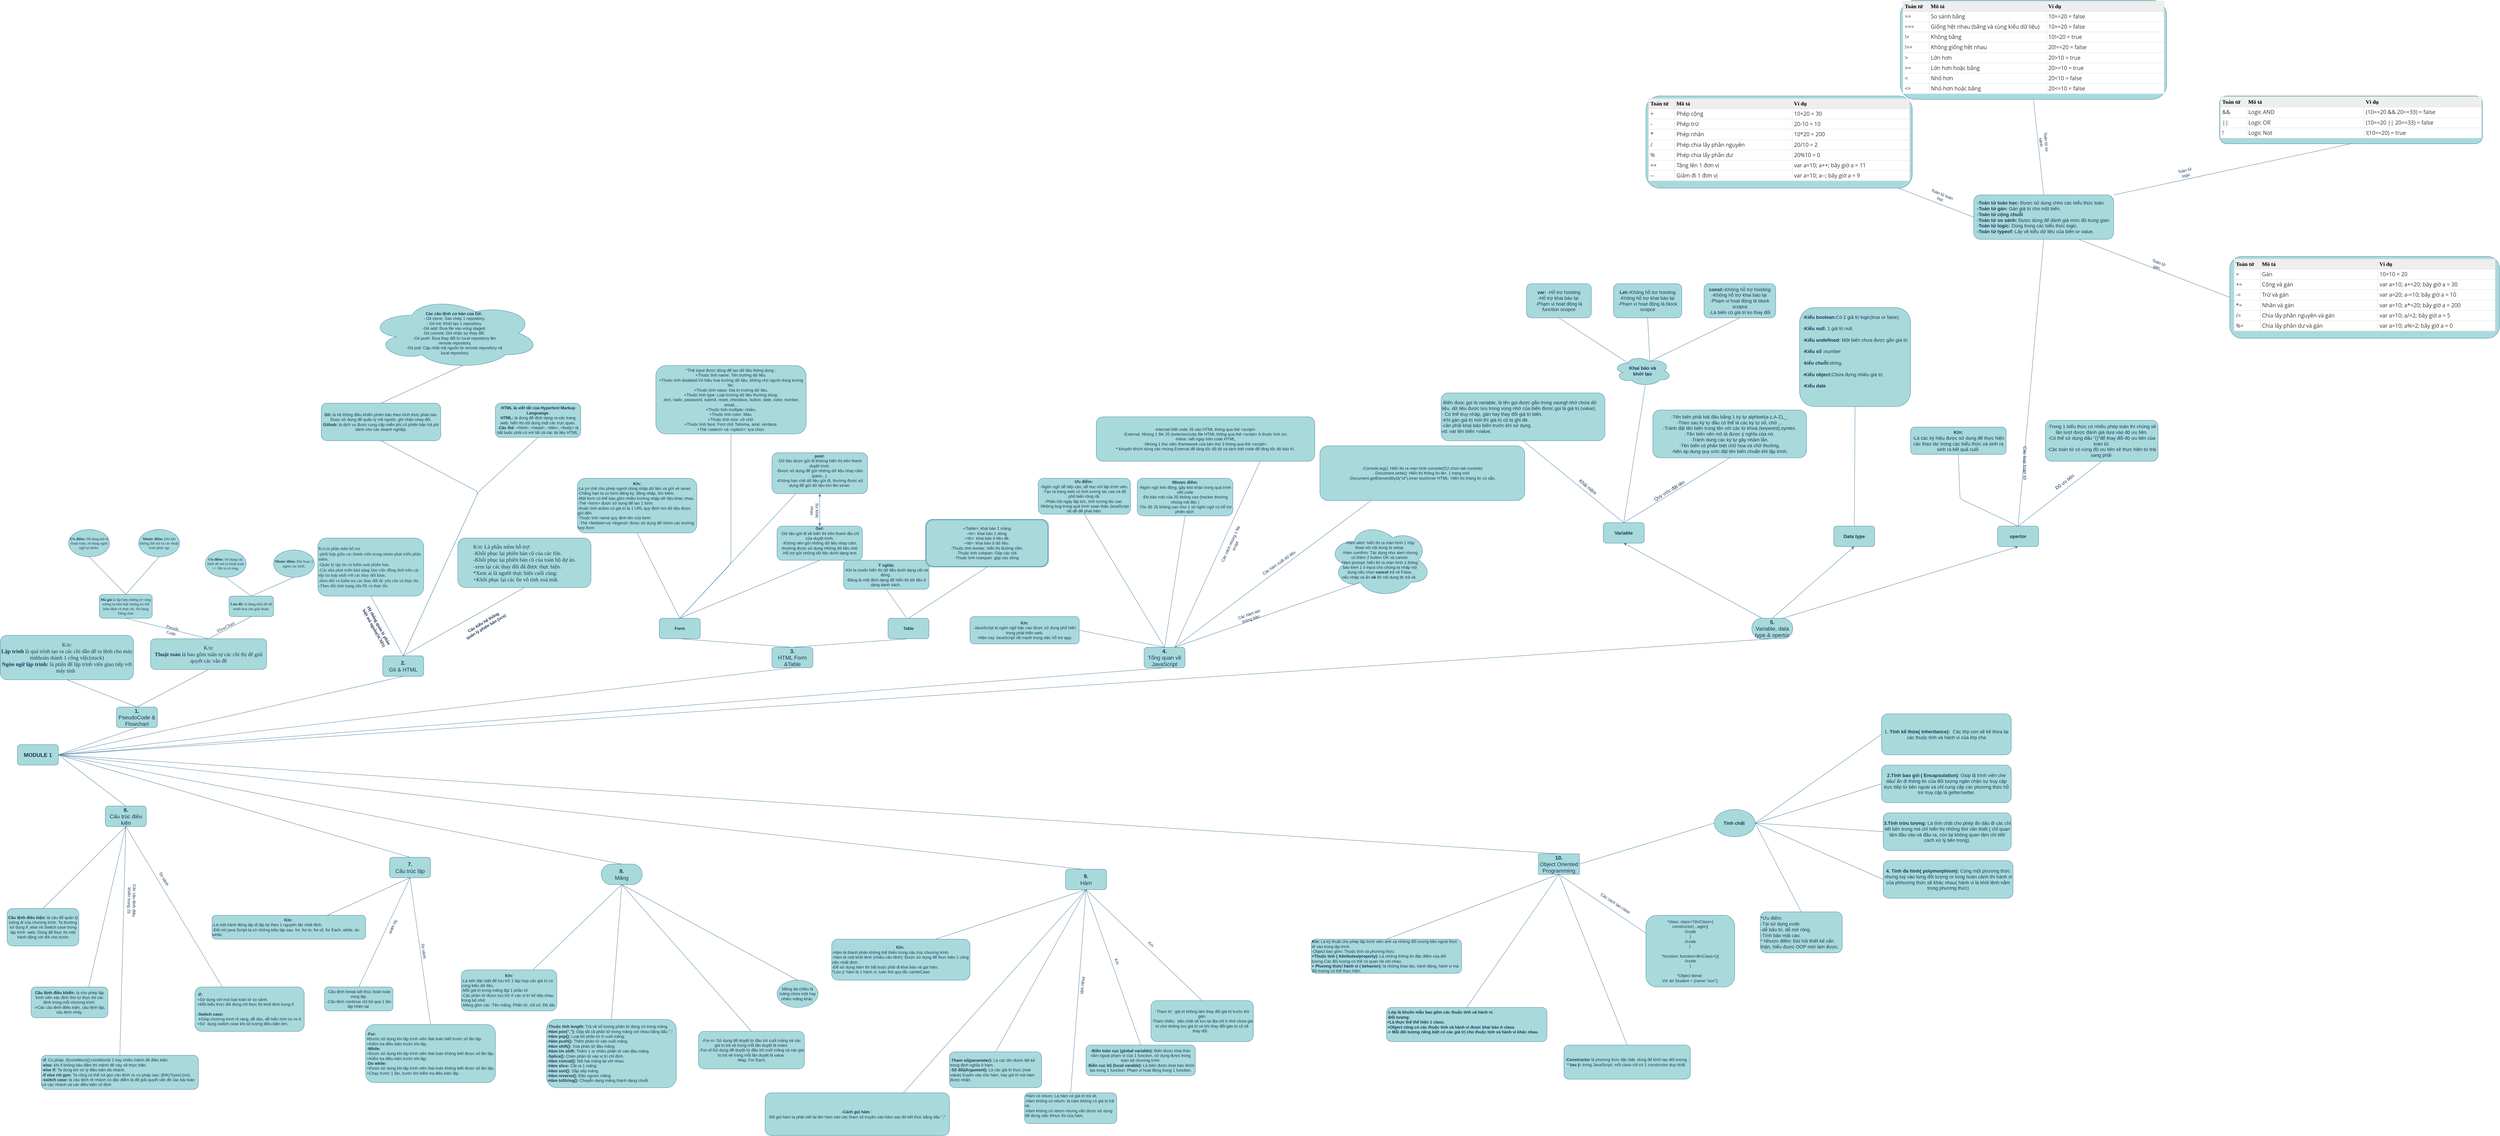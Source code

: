 <mxfile version="20.8.16" type="device"><diagram name="Page-1" id="hZJB1X4RIBUlmnVzGJxY"><mxGraphModel dx="6420" dy="4920" grid="1" gridSize="10" guides="1" tooltips="1" connect="1" arrows="1" fold="1" page="1" pageScale="1" pageWidth="850" pageHeight="1100" background="#FFFFFF" math="0" shadow="0"><root><mxCell id="0"/><mxCell id="1" parent="0"/><mxCell id="vBibvgYFbhlzuASSZWgy-1" value="&lt;h4&gt;&lt;font size=&quot;3&quot;&gt;MODULE 1&lt;/font&gt;&lt;/h4&gt;" style="rounded=1;whiteSpace=wrap;html=1;labelBackgroundColor=none;fillColor=#A8DADC;strokeColor=#457B9D;fontColor=#1D3557;" parent="1" vertex="1"><mxGeometry x="-1690" y="520" width="120" height="60" as="geometry"/></mxCell><mxCell id="vBibvgYFbhlzuASSZWgy-2" value="&lt;font size=&quot;3&quot;&gt;&lt;b&gt;10.&lt;/b&gt;&lt;br&gt;Object Oriented Programming&lt;br&gt;&lt;/font&gt;" style="rounded=1;whiteSpace=wrap;html=1;arcSize=0;labelBackgroundColor=none;fillColor=#A8DADC;strokeColor=#457B9D;fontColor=#1D3557;" parent="1" vertex="1"><mxGeometry x="2765" y="840" width="120" height="60" as="geometry"/></mxCell><mxCell id="vBibvgYFbhlzuASSZWgy-3" value="&lt;font size=&quot;3&quot;&gt;&lt;b&gt;9.&lt;/b&gt;&lt;br&gt;Hàm&lt;br&gt;&lt;/font&gt;" style="rounded=1;whiteSpace=wrap;html=1;labelBackgroundColor=none;fillColor=#A8DADC;strokeColor=#457B9D;fontColor=#1D3557;" parent="1" vertex="1"><mxGeometry x="1380" y="885" width="120" height="60" as="geometry"/></mxCell><mxCell id="vBibvgYFbhlzuASSZWgy-4" value="&lt;font size=&quot;3&quot;&gt;&lt;b&gt;8.&lt;/b&gt;&lt;br&gt;Mảng&lt;br&gt;&lt;/font&gt;" style="rounded=1;whiteSpace=wrap;html=1;arcSize=50;labelBackgroundColor=none;fillColor=#A8DADC;strokeColor=#457B9D;fontColor=#1D3557;" parent="1" vertex="1"><mxGeometry x="20" y="870" width="120" height="60" as="geometry"/></mxCell><mxCell id="vBibvgYFbhlzuASSZWgy-5" value="&lt;font size=&quot;3&quot;&gt;&lt;b&gt;7.&lt;/b&gt;&lt;br&gt;Cấu trúc lặp&lt;br&gt;&lt;/font&gt;" style="rounded=1;whiteSpace=wrap;html=1;labelBackgroundColor=none;fillColor=#A8DADC;strokeColor=#457B9D;fontColor=#1D3557;" parent="1" vertex="1"><mxGeometry x="-600" y="850" width="120" height="60" as="geometry"/></mxCell><mxCell id="vBibvgYFbhlzuASSZWgy-6" value="&lt;font size=&quot;3&quot;&gt;&lt;b&gt;6.&lt;/b&gt;&lt;br&gt;Cấu trúc điều kiện&lt;br&gt;&lt;/font&gt;" style="rounded=1;whiteSpace=wrap;html=1;labelBackgroundColor=none;fillColor=#A8DADC;strokeColor=#457B9D;fontColor=#1D3557;" parent="1" vertex="1"><mxGeometry x="-1432.5" y="700" width="120" height="60" as="geometry"/></mxCell><mxCell id="vBibvgYFbhlzuASSZWgy-7" value="&lt;font size=&quot;3&quot;&gt;&lt;b&gt;5.&lt;/b&gt;&lt;br&gt;Variable, data type &amp;amp; opertor&lt;br&gt;&lt;/font&gt;" style="rounded=1;whiteSpace=wrap;html=1;arcSize=50;labelBackgroundColor=none;fillColor=#A8DADC;strokeColor=#457B9D;fontColor=#1D3557;" parent="1" vertex="1"><mxGeometry x="3390" y="150" width="120" height="60" as="geometry"/></mxCell><mxCell id="vBibvgYFbhlzuASSZWgy-8" value="&lt;font style=&quot;font-size: 16px;&quot;&gt;&lt;b&gt;4.&lt;/b&gt;&lt;br&gt;Tổng quan về JavaScript&lt;/font&gt;" style="rounded=1;whiteSpace=wrap;html=1;labelBackgroundColor=none;fillColor=#A8DADC;strokeColor=#457B9D;fontColor=#1D3557;" parent="1" vertex="1"><mxGeometry x="1610" y="235" width="120" height="60" as="geometry"/></mxCell><mxCell id="vBibvgYFbhlzuASSZWgy-9" value="&lt;font style=&quot;font-size: 16px;&quot;&gt;&lt;b&gt;3.&lt;/b&gt;&lt;br&gt;HTML Form &amp;amp;Table&lt;/font&gt;" style="rounded=1;whiteSpace=wrap;html=1;labelBackgroundColor=none;fillColor=#A8DADC;strokeColor=#457B9D;fontColor=#1D3557;" parent="1" vertex="1"><mxGeometry x="520" y="235" width="120" height="60" as="geometry"/></mxCell><mxCell id="vBibvgYFbhlzuASSZWgy-10" value="&lt;font style=&quot;font-size: 16px;&quot;&gt;&lt;b&gt;2.&lt;/b&gt;&lt;br&gt;Git &amp;amp; HTML&lt;/font&gt;" style="rounded=1;whiteSpace=wrap;html=1;labelBackgroundColor=none;fillColor=#A8DADC;strokeColor=#457B9D;fontColor=#1D3557;" parent="1" vertex="1"><mxGeometry x="-620" y="260" width="120" height="60" as="geometry"/></mxCell><mxCell id="vBibvgYFbhlzuASSZWgy-11" value="&lt;font size=&quot;3&quot;&gt;&lt;b&gt;1.&lt;/b&gt;&lt;br&gt;PseudoCode &amp;amp; Flowchart&lt;br&gt;&lt;/font&gt;" style="rounded=1;whiteSpace=wrap;html=1;labelBackgroundColor=none;fillColor=#A8DADC;strokeColor=#457B9D;fontColor=#1D3557;" parent="1" vertex="1"><mxGeometry x="-1400" y="410" width="120" height="60" as="geometry"/></mxCell><mxCell id="vBibvgYFbhlzuASSZWgy-13" value="" style="endArrow=none;html=1;rounded=1;entryX=0.5;entryY=0;entryDx=0;entryDy=0;exitX=1;exitY=0.5;exitDx=0;exitDy=0;labelBackgroundColor=none;strokeColor=#457B9D;fontColor=default;" parent="1" source="vBibvgYFbhlzuASSZWgy-1" target="vBibvgYFbhlzuASSZWgy-6" edge="1"><mxGeometry width="50" height="50" relative="1" as="geometry"><mxPoint x="120" y="830" as="sourcePoint"/><mxPoint x="630" y="860" as="targetPoint"/></mxGeometry></mxCell><mxCell id="vBibvgYFbhlzuASSZWgy-14" value="" style="endArrow=none;html=1;rounded=1;entryX=0.5;entryY=0;entryDx=0;entryDy=0;exitX=1;exitY=0.5;exitDx=0;exitDy=0;labelBackgroundColor=none;strokeColor=#457B9D;fontColor=default;" parent="1" source="vBibvgYFbhlzuASSZWgy-1" target="vBibvgYFbhlzuASSZWgy-5" edge="1"><mxGeometry width="50" height="50" relative="1" as="geometry"><mxPoint x="120" y="830" as="sourcePoint"/><mxPoint x="630" y="860" as="targetPoint"/></mxGeometry></mxCell><mxCell id="vBibvgYFbhlzuASSZWgy-15" value="" style="endArrow=none;html=1;rounded=1;entryX=0.5;entryY=0;entryDx=0;entryDy=0;exitX=1;exitY=0.5;exitDx=0;exitDy=0;labelBackgroundColor=none;strokeColor=#457B9D;fontColor=default;" parent="1" source="vBibvgYFbhlzuASSZWgy-1" target="vBibvgYFbhlzuASSZWgy-2" edge="1"><mxGeometry width="50" height="50" relative="1" as="geometry"><mxPoint x="120" y="830" as="sourcePoint"/><mxPoint x="630" y="860" as="targetPoint"/></mxGeometry></mxCell><mxCell id="vBibvgYFbhlzuASSZWgy-16" value="" style="endArrow=none;html=1;rounded=1;entryX=0.5;entryY=1;entryDx=0;entryDy=0;exitX=1;exitY=0.5;exitDx=0;exitDy=0;labelBackgroundColor=none;strokeColor=#457B9D;fontColor=default;" parent="1" source="vBibvgYFbhlzuASSZWgy-1" target="vBibvgYFbhlzuASSZWgy-11" edge="1"><mxGeometry width="50" height="50" relative="1" as="geometry"><mxPoint x="120" y="830" as="sourcePoint"/><mxPoint x="630" y="860" as="targetPoint"/></mxGeometry></mxCell><mxCell id="vBibvgYFbhlzuASSZWgy-17" value="" style="endArrow=none;html=1;rounded=1;exitX=1;exitY=0.5;exitDx=0;exitDy=0;entryX=0.5;entryY=0;entryDx=0;entryDy=0;labelBackgroundColor=none;strokeColor=#457B9D;fontColor=default;" parent="1" source="vBibvgYFbhlzuASSZWgy-1" target="vBibvgYFbhlzuASSZWgy-4" edge="1"><mxGeometry width="50" height="50" relative="1" as="geometry"><mxPoint x="580" y="910" as="sourcePoint"/><mxPoint x="580" y="930" as="targetPoint"/></mxGeometry></mxCell><mxCell id="vBibvgYFbhlzuASSZWgy-18" value="" style="endArrow=none;html=1;rounded=1;exitX=1;exitY=0.5;exitDx=0;exitDy=0;entryX=0.439;entryY=0.006;entryDx=0;entryDy=0;entryPerimeter=0;labelBackgroundColor=none;strokeColor=#457B9D;fontColor=default;" parent="1" source="vBibvgYFbhlzuASSZWgy-1" target="vBibvgYFbhlzuASSZWgy-3" edge="1"><mxGeometry width="50" height="50" relative="1" as="geometry"><mxPoint x="580" y="910" as="sourcePoint"/><mxPoint x="630" y="860" as="targetPoint"/></mxGeometry></mxCell><mxCell id="vBibvgYFbhlzuASSZWgy-19" value="" style="endArrow=none;html=1;rounded=1;exitX=1;exitY=0.5;exitDx=0;exitDy=0;entryX=0.5;entryY=1;entryDx=0;entryDy=0;labelBackgroundColor=none;strokeColor=#457B9D;fontColor=default;" parent="1" source="vBibvgYFbhlzuASSZWgy-1" target="vBibvgYFbhlzuASSZWgy-7" edge="1"><mxGeometry width="50" height="50" relative="1" as="geometry"><mxPoint x="580" y="910" as="sourcePoint"/><mxPoint x="3110" y="190" as="targetPoint"/></mxGeometry></mxCell><mxCell id="vBibvgYFbhlzuASSZWgy-20" value="" style="endArrow=none;html=1;rounded=1;exitX=1;exitY=0.5;exitDx=0;exitDy=0;entryX=0.5;entryY=1;entryDx=0;entryDy=0;labelBackgroundColor=none;strokeColor=#457B9D;fontColor=default;" parent="1" source="vBibvgYFbhlzuASSZWgy-1" target="vBibvgYFbhlzuASSZWgy-8" edge="1"><mxGeometry width="50" height="50" relative="1" as="geometry"><mxPoint x="580" y="910" as="sourcePoint"/><mxPoint x="630" y="860" as="targetPoint"/></mxGeometry></mxCell><mxCell id="vBibvgYFbhlzuASSZWgy-21" value="" style="endArrow=none;html=1;rounded=1;exitX=1;exitY=0.5;exitDx=0;exitDy=0;entryX=0.5;entryY=1;entryDx=0;entryDy=0;labelBackgroundColor=none;strokeColor=#457B9D;fontColor=default;" parent="1" source="vBibvgYFbhlzuASSZWgy-1" target="vBibvgYFbhlzuASSZWgy-9" edge="1"><mxGeometry width="50" height="50" relative="1" as="geometry"><mxPoint x="580" y="910" as="sourcePoint"/><mxPoint x="630" y="860" as="targetPoint"/></mxGeometry></mxCell><mxCell id="vBibvgYFbhlzuASSZWgy-22" value="" style="endArrow=none;html=1;rounded=1;exitX=1;exitY=0.5;exitDx=0;exitDy=0;entryX=0.5;entryY=1;entryDx=0;entryDy=0;labelBackgroundColor=none;strokeColor=#457B9D;fontColor=default;" parent="1" source="vBibvgYFbhlzuASSZWgy-1" target="vBibvgYFbhlzuASSZWgy-10" edge="1"><mxGeometry width="50" height="50" relative="1" as="geometry"><mxPoint x="580" y="910" as="sourcePoint"/><mxPoint x="630" y="860" as="targetPoint"/></mxGeometry></mxCell><mxCell id="TKZFwe9RS8cCb_WyKtMO-1" value="&lt;font size=&quot;3&quot;&gt;K/n:&lt;br&gt;&lt;b&gt;Thuật toán&lt;/b&gt; là bao gồm tuần tự các chỉ thị để giảỉ quyết các vân đề&lt;/font&gt;" style="rounded=1;whiteSpace=wrap;html=1;fontFamily=Verdana;fontSize=16;labelBackgroundColor=none;fillColor=#A8DADC;strokeColor=#457B9D;fontColor=#1D3557;" parent="1" vertex="1"><mxGeometry x="-1300" y="210" width="340" height="90" as="geometry"/></mxCell><mxCell id="TKZFwe9RS8cCb_WyKtMO-2" value="&lt;div style=&quot;text-align: left;&quot;&gt;&lt;span style=&quot;background-color: initial;&quot;&gt;K/n: Là phần mềm hỗ trợ:&lt;/span&gt;&lt;/div&gt;&lt;div style=&quot;text-align: left;&quot;&gt;&lt;span style=&quot;background-color: initial;&quot;&gt;-Khôi phục lại phiên bản cũ của các file.&lt;/span&gt;&lt;/div&gt;&lt;div style=&quot;text-align: left;&quot;&gt;&lt;span style=&quot;background-color: initial;&quot;&gt;-Khôi phục lại phiên bản cũ của toàn bộ dự án.&lt;/span&gt;&lt;/div&gt;&lt;div style=&quot;text-align: left;&quot;&gt;&lt;span style=&quot;background-color: initial;&quot;&gt;-xem lại các thay đổi đã được thực hiện.&lt;/span&gt;&lt;/div&gt;&lt;div style=&quot;text-align: left;&quot;&gt;&lt;span style=&quot;background-color: initial;&quot;&gt;*Xem ai là người thực hiện cuối cùng:&lt;/span&gt;&lt;/div&gt;&lt;div style=&quot;text-align: left;&quot;&gt;&lt;span style=&quot;background-color: initial;&quot;&gt;+Khôi phục lại các fie vô tình xoá mất.&lt;/span&gt;&lt;/div&gt;" style="rounded=1;whiteSpace=wrap;html=1;fontFamily=Verdana;fontSize=16;labelBackgroundColor=none;fillColor=#A8DADC;strokeColor=#457B9D;fontColor=#1D3557;" parent="1" vertex="1"><mxGeometry x="-400.0" y="-85" width="390" height="145" as="geometry"/></mxCell><mxCell id="TKZFwe9RS8cCb_WyKtMO-3" value="&lt;font size=&quot;3&quot;&gt;K/n:&lt;br&gt;&lt;b&gt;Lập trình&lt;/b&gt; là quá trình tạo ra các chỉ dẫn dể ra lệnh cho máy tínhhoàn thành 1 công việc(stack)&lt;br&gt;&lt;b&gt;Ngôn ngữ lập trình: &lt;/b&gt;là ptiện để lập trình viên giao tiếp với máy tính&amp;nbsp;&amp;nbsp;&lt;br&gt;&lt;/font&gt;" style="whiteSpace=wrap;html=1;rounded=1;fontFamily=Verdana;fontSize=16;labelBackgroundColor=none;fillColor=#A8DADC;strokeColor=#457B9D;fontColor=#1D3557;" parent="1" vertex="1"><mxGeometry x="-1740" y="200" width="390" height="130" as="geometry"/></mxCell><mxCell id="TKZFwe9RS8cCb_WyKtMO-6" value="" style="endArrow=none;html=1;rounded=1;fontFamily=Verdana;fontSize=11;entryX=0.5;entryY=0;entryDx=0;entryDy=0;exitX=0.5;exitY=1;exitDx=0;exitDy=0;labelBackgroundColor=none;strokeColor=#457B9D;fontColor=default;" parent="1" source="TKZFwe9RS8cCb_WyKtMO-1" target="vBibvgYFbhlzuASSZWgy-11" edge="1"><mxGeometry width="50" height="50" relative="1" as="geometry"><mxPoint x="180" y="750" as="sourcePoint"/><mxPoint x="230" y="700" as="targetPoint"/></mxGeometry></mxCell><mxCell id="TKZFwe9RS8cCb_WyKtMO-9" value="" style="endArrow=none;html=1;rounded=1;fontFamily=Verdana;fontSize=11;entryX=0.5;entryY=1;entryDx=0;entryDy=0;exitX=0.5;exitY=0;exitDx=0;exitDy=0;labelBackgroundColor=none;strokeColor=#457B9D;fontColor=default;" parent="1" source="vBibvgYFbhlzuASSZWgy-11" target="TKZFwe9RS8cCb_WyKtMO-3" edge="1"><mxGeometry width="50" height="50" relative="1" as="geometry"><mxPoint x="-1480" y="420" as="sourcePoint"/><mxPoint x="-1430" y="370" as="targetPoint"/></mxGeometry></mxCell><mxCell id="TKZFwe9RS8cCb_WyKtMO-10" value="&lt;b&gt;Mã giả&lt;/b&gt;:là tập hợp những từ vựng tương tự như thật nhưng ko thể hiện định và thực thi. Sử dụng Tiếng Anh&amp;nbsp;" style="rounded=1;whiteSpace=wrap;html=1;fontFamily=Verdana;fontSize=11;labelBackgroundColor=none;fillColor=#A8DADC;strokeColor=#457B9D;fontColor=#1D3557;" parent="1" vertex="1"><mxGeometry x="-1450" y="80" width="155" height="70" as="geometry"/></mxCell><mxCell id="TKZFwe9RS8cCb_WyKtMO-11" value="&lt;b&gt;Lưu đồ: &lt;/b&gt;là dùng biểu đồ để minh hoạ cho giải thuật&amp;nbsp;" style="rounded=1;whiteSpace=wrap;html=1;fontFamily=Verdana;fontSize=11;labelBackgroundColor=none;fillColor=#A8DADC;strokeColor=#457B9D;fontColor=#1D3557;" parent="1" vertex="1"><mxGeometry x="-1070" y="85" width="130" height="60" as="geometry"/></mxCell><mxCell id="TKZFwe9RS8cCb_WyKtMO-12" value="&lt;b&gt;Ưu điểm: &lt;/b&gt;Dễ dàng mô tả thuật toán, sử dụng ngôn ngữ tự nhiên&lt;b&gt;&amp;nbsp;&lt;/b&gt;" style="ellipse;whiteSpace=wrap;html=1;fontFamily=Verdana;fontSize=11;rounded=1;labelBackgroundColor=none;fillColor=#A8DADC;strokeColor=#457B9D;fontColor=#1D3557;" parent="1" vertex="1"><mxGeometry x="-1540" y="-110" width="120" height="80" as="geometry"/></mxCell><mxCell id="TKZFwe9RS8cCb_WyKtMO-13" value="" style="endArrow=none;html=1;rounded=1;fontFamily=Verdana;fontSize=11;entryX=0.5;entryY=1;entryDx=0;entryDy=0;exitX=0.5;exitY=0;exitDx=0;exitDy=0;labelBackgroundColor=none;strokeColor=#457B9D;fontColor=default;" parent="1" source="TKZFwe9RS8cCb_WyKtMO-10" target="TKZFwe9RS8cCb_WyKtMO-12" edge="1"><mxGeometry width="50" height="50" relative="1" as="geometry"><mxPoint x="-1040" y="240" as="sourcePoint"/><mxPoint x="-990" y="190" as="targetPoint"/></mxGeometry></mxCell><mxCell id="TKZFwe9RS8cCb_WyKtMO-14" value="&lt;b&gt;Nhược điểm&lt;/b&gt;: Đôi khi không thể mô tả các thuật toán phức tạp" style="ellipse;whiteSpace=wrap;html=1;fontFamily=Verdana;fontSize=11;rounded=1;labelBackgroundColor=none;fillColor=#A8DADC;strokeColor=#457B9D;fontColor=#1D3557;" parent="1" vertex="1"><mxGeometry x="-1335" y="-110" width="120" height="80" as="geometry"/></mxCell><mxCell id="TKZFwe9RS8cCb_WyKtMO-15" value="" style="endArrow=none;html=1;rounded=1;fontFamily=Verdana;fontSize=11;exitX=0.5;exitY=0;exitDx=0;exitDy=0;entryX=0.5;entryY=1;entryDx=0;entryDy=0;labelBackgroundColor=none;strokeColor=#457B9D;fontColor=default;" parent="1" source="TKZFwe9RS8cCb_WyKtMO-10" target="TKZFwe9RS8cCb_WyKtMO-14" edge="1"><mxGeometry width="50" height="50" relative="1" as="geometry"><mxPoint x="-1340" y="60" as="sourcePoint"/><mxPoint x="-1300" y="30" as="targetPoint"/></mxGeometry></mxCell><mxCell id="TKZFwe9RS8cCb_WyKtMO-16" value="&lt;b&gt;Ưu điểm: &lt;/b&gt;Sử dụng các khối để mô tả thuật toán =&amp;gt; Mô tả rõ ràng." style="ellipse;whiteSpace=wrap;html=1;fontFamily=Verdana;fontSize=11;rounded=1;labelBackgroundColor=none;fillColor=#A8DADC;strokeColor=#457B9D;fontColor=#1D3557;" parent="1" vertex="1"><mxGeometry x="-1140" y="-50" width="120" height="80" as="geometry"/></mxCell><mxCell id="TKZFwe9RS8cCb_WyKtMO-17" value="&lt;b&gt;Nhược điểm: &lt;/b&gt;Khi hoạc ý nghĩa các khối." style="ellipse;whiteSpace=wrap;html=1;fontFamily=Verdana;fontSize=11;rounded=1;labelBackgroundColor=none;fillColor=#A8DADC;strokeColor=#457B9D;fontColor=#1D3557;" parent="1" vertex="1"><mxGeometry x="-940" y="-50" width="120" height="80" as="geometry"/></mxCell><mxCell id="TKZFwe9RS8cCb_WyKtMO-18" value="" style="endArrow=none;html=1;rounded=1;fontFamily=Verdana;fontSize=11;entryX=0.5;entryY=1;entryDx=0;entryDy=0;exitX=0.5;exitY=0;exitDx=0;exitDy=0;labelBackgroundColor=none;strokeColor=#457B9D;fontColor=default;" parent="1" source="TKZFwe9RS8cCb_WyKtMO-11" target="TKZFwe9RS8cCb_WyKtMO-16" edge="1"><mxGeometry width="50" height="50" relative="1" as="geometry"><mxPoint x="-720" y="150" as="sourcePoint"/><mxPoint x="-670" y="100" as="targetPoint"/></mxGeometry></mxCell><mxCell id="TKZFwe9RS8cCb_WyKtMO-19" value="" style="endArrow=none;html=1;rounded=1;fontFamily=Verdana;fontSize=11;entryX=0.5;entryY=1;entryDx=0;entryDy=0;exitX=0.5;exitY=0;exitDx=0;exitDy=0;labelBackgroundColor=none;strokeColor=#457B9D;fontColor=default;" parent="1" source="TKZFwe9RS8cCb_WyKtMO-11" target="TKZFwe9RS8cCb_WyKtMO-17" edge="1"><mxGeometry width="50" height="50" relative="1" as="geometry"><mxPoint x="-1040" y="180" as="sourcePoint"/><mxPoint x="-990" y="130" as="targetPoint"/></mxGeometry></mxCell><mxCell id="TKZFwe9RS8cCb_WyKtMO-20" value="" style="endArrow=none;html=1;rounded=1;fontFamily=Verdana;fontSize=13;entryX=0.5;entryY=1;entryDx=0;entryDy=0;exitX=0.5;exitY=0;exitDx=0;exitDy=0;labelBackgroundColor=none;strokeColor=#457B9D;fontColor=default;" parent="1" source="TKZFwe9RS8cCb_WyKtMO-1" target="TKZFwe9RS8cCb_WyKtMO-11" edge="1"><mxGeometry width="50" height="50" relative="1" as="geometry"><mxPoint x="-1030" y="300" as="sourcePoint"/><mxPoint x="-980" y="250" as="targetPoint"/></mxGeometry></mxCell><mxCell id="TKZFwe9RS8cCb_WyKtMO-24" value="&lt;div style=&quot;&quot;&gt;&lt;span style=&quot;background-color: initial;&quot;&gt;K/n:là phần mền hỗ trợ&amp;nbsp;&lt;/span&gt;&lt;br&gt;&lt;span style=&quot;background-color: initial;&quot;&gt;-phối hợp giữa các thành viên trong nhóm phát triển phần mềm.&lt;/span&gt;&lt;br&gt;&lt;span style=&quot;background-color: initial;&quot;&gt;-Quản lý tập tin và kiểm soát phiên bản.&lt;/span&gt;&lt;br&gt;&lt;span style=&quot;background-color: initial;&quot;&gt;-Các nhà phát triển khả năng làm việc đồng thời trên các tệp tin hợp nhất với các thay đổi khác.&lt;/span&gt;&lt;br&gt;&lt;span style=&quot;background-color: initial;&quot;&gt;-theo dõi và kiểm tra các thay đổi đc yêu cầu và thực thi.&lt;/span&gt;&lt;br&gt;&lt;span style=&quot;background-color: initial;&quot;&gt;-Theo dõi tình trạng sữa lỗi và thực thi.&lt;/span&gt;&lt;br&gt;&lt;/div&gt;" style="rounded=1;whiteSpace=wrap;html=1;fontFamily=Verdana;fontSize=13;align=left;labelBackgroundColor=none;fillColor=#A8DADC;strokeColor=#457B9D;fontColor=#1D3557;" parent="1" vertex="1"><mxGeometry x="-810" y="-85" width="310" height="170" as="geometry"/></mxCell><mxCell id="TKZFwe9RS8cCb_WyKtMO-28" value="Pseudo Code&lt;br&gt;" style="text;html=1;strokeColor=none;fillColor=none;align=center;verticalAlign=middle;whiteSpace=wrap;rounded=1;fontSize=13;fontFamily=Verdana;rotation=15;labelBackgroundColor=none;fontColor=#1D3557;" parent="1" vertex="1"><mxGeometry x="-1270" y="170" width="65" height="30" as="geometry"/></mxCell><mxCell id="TKZFwe9RS8cCb_WyKtMO-30" value="" style="endArrow=none;html=1;rounded=1;fontFamily=Verdana;fontSize=13;exitX=0.5;exitY=1;exitDx=0;exitDy=0;labelBackgroundColor=none;strokeColor=#457B9D;fontColor=default;" parent="1" source="TKZFwe9RS8cCb_WyKtMO-10" edge="1"><mxGeometry width="50" height="50" relative="1" as="geometry"><mxPoint x="-1240" y="190" as="sourcePoint"/><mxPoint x="-1130" y="210" as="targetPoint"/></mxGeometry></mxCell><mxCell id="TKZFwe9RS8cCb_WyKtMO-32" value="FlowChart" style="text;html=1;strokeColor=none;fillColor=none;align=center;verticalAlign=middle;whiteSpace=wrap;rounded=1;fontSize=13;fontFamily=Verdana;rotation=-27;labelBackgroundColor=none;fontColor=#1D3557;" parent="1" vertex="1"><mxGeometry x="-1110" y="160" width="60" height="30" as="geometry"/></mxCell><mxCell id="TKZFwe9RS8cCb_WyKtMO-38" value="&lt;b&gt;Các kiểu hệ thống quản lý phiên bản (vcs)&lt;/b&gt;" style="text;html=1;strokeColor=none;fillColor=none;align=center;verticalAlign=middle;whiteSpace=wrap;rounded=1;rotation=-31;labelBackgroundColor=none;fontColor=#1D3557;" parent="1" vertex="1"><mxGeometry x="-390" y="145" width="137.18" height="45.47" as="geometry"/></mxCell><mxCell id="TKZFwe9RS8cCb_WyKtMO-45" value="" style="endArrow=none;html=1;rounded=1;entryX=0.5;entryY=1;entryDx=0;entryDy=0;exitX=0.5;exitY=0;exitDx=0;exitDy=0;labelBackgroundColor=none;strokeColor=#457B9D;fontColor=default;" parent="1" source="vBibvgYFbhlzuASSZWgy-10" target="TKZFwe9RS8cCb_WyKtMO-2" edge="1"><mxGeometry width="50" height="50" relative="1" as="geometry"><mxPoint x="-350" y="490" as="sourcePoint"/><mxPoint x="-300" y="440" as="targetPoint"/></mxGeometry></mxCell><mxCell id="TKZFwe9RS8cCb_WyKtMO-34" value="&lt;b style=&quot;border-color: var(--border-color);&quot;&gt;Hệ thống quản lý phân biệt mã nguồn(SCMS)&lt;/b&gt;" style="text;html=1;strokeColor=none;fillColor=none;align=center;verticalAlign=middle;whiteSpace=wrap;rounded=1;fontSize=13;fontFamily=Verdana;rotation=61;labelBackgroundColor=none;fontColor=#1D3557;" parent="1" vertex="1"><mxGeometry x="-705.89" y="160" width="136.15" height="30" as="geometry"/></mxCell><mxCell id="TKZFwe9RS8cCb_WyKtMO-49" value="" style="endArrow=none;html=1;rounded=1;entryX=0.5;entryY=1;entryDx=0;entryDy=0;exitX=0.5;exitY=0;exitDx=0;exitDy=0;labelBackgroundColor=none;strokeColor=#457B9D;fontColor=default;" parent="1" source="vBibvgYFbhlzuASSZWgy-10" target="TKZFwe9RS8cCb_WyKtMO-24" edge="1"><mxGeometry width="50" height="50" relative="1" as="geometry"><mxPoint x="-340" y="400" as="sourcePoint"/><mxPoint x="-290" y="350" as="targetPoint"/></mxGeometry></mxCell><mxCell id="TKZFwe9RS8cCb_WyKtMO-50" value="&lt;b&gt;Git: &lt;/b&gt;là hệ thống điều khiển phiên bản theo hình thức phân tán.&lt;br&gt;Đuọc sử dụng để quản lý mã nguồn, ghi nhận nhay đổi.&lt;br&gt;&lt;b&gt;Github:&lt;/b&gt;&amp;nbsp;là dịch vụ được cung cấp miễn phí.có phiên bản trả phí dành cho các doanh nghiệp.&lt;br&gt;" style="rounded=1;whiteSpace=wrap;html=1;labelBackgroundColor=none;fillColor=#A8DADC;strokeColor=#457B9D;fontColor=#1D3557;" parent="1" vertex="1"><mxGeometry x="-800.0" y="-480" width="350" height="110" as="geometry"/></mxCell><mxCell id="TKZFwe9RS8cCb_WyKtMO-51" value="" style="endArrow=none;html=1;rounded=1;entryX=0.5;entryY=1;entryDx=0;entryDy=0;exitX=0.5;exitY=0;exitDx=0;exitDy=0;labelBackgroundColor=none;strokeColor=#457B9D;fontColor=default;" parent="1" source="vBibvgYFbhlzuASSZWgy-10" target="TKZFwe9RS8cCb_WyKtMO-50" edge="1"><mxGeometry width="50" height="50" relative="1" as="geometry"><mxPoint x="-290" y="20" as="sourcePoint"/><mxPoint x="-240" y="-30" as="targetPoint"/><Array as="points"><mxPoint x="-340" y="-220"/></Array></mxGeometry></mxCell><mxCell id="TKZFwe9RS8cCb_WyKtMO-52" value="&lt;b&gt;HTML là viết tắt của Hypertext Markup Languange.&lt;br&gt;HTML: &lt;/b&gt;là dùng để định dạng ra các trang web, hiển thị nội dung một các trực quan.&lt;br&gt;-&lt;b&gt;Các thẻ&lt;/b&gt;: &amp;lt;html&amp;gt;, &amp;lt;head&amp;gt;, &amp;lt;title&amp;gt;, &amp;lt;body&amp;gt; là bắt buộc phải có với tất cả các tài liệu HTML." style="rounded=1;whiteSpace=wrap;html=1;labelBackgroundColor=none;fillColor=#A8DADC;strokeColor=#457B9D;fontColor=#1D3557;" parent="1" vertex="1"><mxGeometry x="-290" y="-480" width="250" height="100" as="geometry"/></mxCell><mxCell id="TKZFwe9RS8cCb_WyKtMO-53" value="" style="endArrow=none;html=1;rounded=1;exitX=0.5;exitY=0;exitDx=0;exitDy=0;entryX=0.5;entryY=1;entryDx=0;entryDy=0;labelBackgroundColor=none;strokeColor=#457B9D;fontColor=default;" parent="1" source="vBibvgYFbhlzuASSZWgy-10" target="TKZFwe9RS8cCb_WyKtMO-52" edge="1"><mxGeometry width="50" height="50" relative="1" as="geometry"><mxPoint x="-390" y="21.667" as="sourcePoint"/><mxPoint x="-280" y="-200" as="targetPoint"/><Array as="points"><mxPoint x="-340" y="-220"/></Array></mxGeometry></mxCell><mxCell id="TKZFwe9RS8cCb_WyKtMO-54" value="&lt;b&gt;Các câu lệnh cơ bản của Git:&amp;nbsp;&lt;br&gt;-&lt;/b&gt; Git clone: Sao chép 1 repository.&lt;br&gt;- Git init: Khởi tạo 1 repository.&lt;br&gt;-Git add: Đưa file vào vùng staged.&lt;br&gt;Git commit: Ghi nhận sự thay đổi.&lt;br&gt;-Git push: Đưa thay đổi từ lucal repository lên&lt;br&gt;&amp;nbsp;remote repository.&lt;br&gt;-Git pull: Cập nhật mã nguồn từ remote repository về&lt;br&gt;&amp;nbsp;lucal repository." style="ellipse;shape=cloud;whiteSpace=wrap;html=1;align=center;rounded=1;labelBackgroundColor=none;fillColor=#A8DADC;strokeColor=#457B9D;fontColor=#1D3557;" parent="1" vertex="1"><mxGeometry x="-660" y="-790" width="500" height="210" as="geometry"/></mxCell><mxCell id="TKZFwe9RS8cCb_WyKtMO-55" value="" style="endArrow=none;html=1;rounded=1;entryX=0.55;entryY=0.95;entryDx=0;entryDy=0;entryPerimeter=0;exitX=0.5;exitY=0;exitDx=0;exitDy=0;labelBackgroundColor=none;strokeColor=#457B9D;fontColor=default;" parent="1" source="TKZFwe9RS8cCb_WyKtMO-50" target="TKZFwe9RS8cCb_WyKtMO-54" edge="1"><mxGeometry width="50" height="50" relative="1" as="geometry"><mxPoint x="-490" y="-280" as="sourcePoint"/><mxPoint x="-440" y="-330" as="targetPoint"/></mxGeometry></mxCell><mxCell id="TKZFwe9RS8cCb_WyKtMO-57" value="&lt;b&gt;Form&lt;/b&gt;" style="rounded=1;whiteSpace=wrap;html=1;labelBackgroundColor=none;fillColor=#A8DADC;strokeColor=#457B9D;fontColor=#1D3557;" parent="1" vertex="1"><mxGeometry x="190" y="150" width="120" height="60" as="geometry"/></mxCell><mxCell id="TKZFwe9RS8cCb_WyKtMO-58" value="&lt;b&gt;Table&lt;/b&gt;" style="rounded=1;whiteSpace=wrap;html=1;labelBackgroundColor=none;fillColor=#A8DADC;strokeColor=#457B9D;fontColor=#1D3557;" parent="1" vertex="1"><mxGeometry x="860" y="150" width="120" height="60" as="geometry"/></mxCell><mxCell id="TKZFwe9RS8cCb_WyKtMO-61" value="" style="endArrow=none;html=1;rounded=1;exitX=0.5;exitY=1;exitDx=0;exitDy=0;entryX=0.5;entryY=0;entryDx=0;entryDy=0;labelBackgroundColor=none;strokeColor=#457B9D;fontColor=default;" parent="1" source="TKZFwe9RS8cCb_WyKtMO-57" target="vBibvgYFbhlzuASSZWgy-9" edge="1"><mxGeometry width="50" height="50" relative="1" as="geometry"><mxPoint x="440" y="230" as="sourcePoint"/><mxPoint x="490" y="130" as="targetPoint"/></mxGeometry></mxCell><mxCell id="TKZFwe9RS8cCb_WyKtMO-62" value="" style="endArrow=none;html=1;rounded=1;exitX=0.5;exitY=0;exitDx=0;exitDy=0;entryX=0.5;entryY=1;entryDx=0;entryDy=0;labelBackgroundColor=none;strokeColor=#457B9D;fontColor=default;" parent="1" source="vBibvgYFbhlzuASSZWgy-9" target="TKZFwe9RS8cCb_WyKtMO-58" edge="1"><mxGeometry width="50" height="50" relative="1" as="geometry"><mxPoint x="440" y="180" as="sourcePoint"/><mxPoint x="490" y="130" as="targetPoint"/></mxGeometry></mxCell><mxCell id="TKZFwe9RS8cCb_WyKtMO-63" value="&lt;b&gt;K/n:&lt;/b&gt;&lt;br&gt;&lt;div style=&quot;text-align: left;&quot;&gt;&lt;span style=&quot;background-color: initial;&quot;&gt;-Là cơ chế cho phép người dùng nhập dữ liệu và gửi về sever.&lt;/span&gt;&lt;/div&gt;&lt;div style=&quot;text-align: left;&quot;&gt;&lt;span style=&quot;background-color: initial;&quot;&gt;-Chẳng hạn ta có form đăng ký, đăng nhập, tìm kiếm.&lt;/span&gt;&lt;/div&gt;&lt;div style=&quot;text-align: left;&quot;&gt;&lt;span style=&quot;background-color: initial;&quot;&gt;-Một form có thể bao gồm nhiều trường nhập dữ liệu khác nhau.&lt;/span&gt;&lt;/div&gt;&lt;div style=&quot;text-align: left;&quot;&gt;&lt;span style=&quot;background-color: initial;&quot;&gt;-Thẻ &amp;lt;form&amp;gt; được sử dụng để tạo 1 form.&lt;/span&gt;&lt;/div&gt;&lt;div style=&quot;text-align: left;&quot;&gt;&lt;span style=&quot;background-color: initial;&quot;&gt;-thuộc tính action có giá trị là 1 URL quy định nơi dữ liệu được gửi đến.&lt;/span&gt;&lt;/div&gt;&lt;div style=&quot;text-align: left;&quot;&gt;&lt;span style=&quot;background-color: initial;&quot;&gt;-Thuộc tính name quy định tên của form.&lt;/span&gt;&lt;/div&gt;&lt;div style=&quot;text-align: left;&quot;&gt;&lt;span style=&quot;background-color: initial;&quot;&gt;&amp;nbsp;-Thẻ &amp;lt;fieldset&amp;gt;và &amp;lt;legend&amp;gt; được sử dụng để nhóm các trường hợp form&amp;nbsp;&lt;/span&gt;&lt;/div&gt;" style="rounded=1;whiteSpace=wrap;html=1;align=center;labelBackgroundColor=none;fillColor=#A8DADC;strokeColor=#457B9D;fontColor=#1D3557;" parent="1" vertex="1"><mxGeometry x="-50" y="-260" width="350" height="160" as="geometry"/></mxCell><mxCell id="TKZFwe9RS8cCb_WyKtMO-64" value="" style="endArrow=none;html=1;rounded=1;entryX=0.5;entryY=1;entryDx=0;entryDy=0;exitX=0.5;exitY=0;exitDx=0;exitDy=0;labelBackgroundColor=none;strokeColor=#457B9D;fontColor=default;" parent="1" source="TKZFwe9RS8cCb_WyKtMO-57" target="TKZFwe9RS8cCb_WyKtMO-63" edge="1"><mxGeometry width="50" height="50" relative="1" as="geometry"><mxPoint x="120" y="180" as="sourcePoint"/><mxPoint x="170" y="130" as="targetPoint"/></mxGeometry></mxCell><mxCell id="TKZFwe9RS8cCb_WyKtMO-65" value="&lt;b&gt;post: &lt;/b&gt;&lt;br&gt;-Dữ liệu được gửi đi khômg hiển thị trên thanh duyệt trình.&lt;br&gt;-Được sử dụng để gửi những dữ liệu nhạy cảm (pass...).&lt;br&gt;-Không hạn chế dữ liệu gửi đi, thường được sử dụng để gửi dữ liệu lớn lên sever.&lt;br&gt;&amp;nbsp;" style="rounded=1;whiteSpace=wrap;html=1;labelBackgroundColor=none;fillColor=#A8DADC;strokeColor=#457B9D;fontColor=#1D3557;" parent="1" vertex="1"><mxGeometry x="520" y="-335" width="280" height="120" as="geometry"/></mxCell><mxCell id="TKZFwe9RS8cCb_WyKtMO-66" value="&lt;b&gt;Get:&lt;/b&gt;&lt;br&gt;-Dữ liệu gửi đi sẽ hiển thị trên thanh địa chỉ của duyệt trình.&lt;br&gt;-Không nên gửi những dữ liệu nhạy cảm.&lt;br&gt;-thường được sử dụng những dữ liệu nhỏ.&lt;br&gt;-Hỗ trợ gửi những dữ liệu dưới dạng text.&lt;br&gt;&amp;nbsp;&lt;b&gt;&amp;nbsp;&lt;/b&gt;" style="rounded=1;whiteSpace=wrap;html=1;labelBackgroundColor=none;fillColor=#A8DADC;strokeColor=#457B9D;fontColor=#1D3557;" parent="1" vertex="1"><mxGeometry x="535" y="-120" width="250" height="100" as="geometry"/></mxCell><mxCell id="TKZFwe9RS8cCb_WyKtMO-67" value="" style="endArrow=none;html=1;rounded=1;entryX=0.25;entryY=1;entryDx=0;entryDy=0;exitX=0.5;exitY=0;exitDx=0;exitDy=0;labelBackgroundColor=none;strokeColor=#457B9D;fontColor=default;" parent="1" source="TKZFwe9RS8cCb_WyKtMO-57" target="TKZFwe9RS8cCb_WyKtMO-65" edge="1"><mxGeometry width="50" height="50" relative="1" as="geometry"><mxPoint x="250" y="10" as="sourcePoint"/><mxPoint x="370" y="-110" as="targetPoint"/></mxGeometry></mxCell><mxCell id="TKZFwe9RS8cCb_WyKtMO-68" value="" style="endArrow=none;html=1;rounded=1;entryX=0.5;entryY=1;entryDx=0;entryDy=0;exitX=0.5;exitY=0;exitDx=0;exitDy=0;labelBackgroundColor=none;strokeColor=#457B9D;fontColor=default;" parent="1" source="TKZFwe9RS8cCb_WyKtMO-57" target="TKZFwe9RS8cCb_WyKtMO-66" edge="1"><mxGeometry width="50" height="50" relative="1" as="geometry"><mxPoint x="460" y="110" as="sourcePoint"/><mxPoint x="510" y="60" as="targetPoint"/></mxGeometry></mxCell><mxCell id="TKZFwe9RS8cCb_WyKtMO-69" value="" style="endArrow=classic;startArrow=classic;html=1;rounded=1;entryX=0.5;entryY=1;entryDx=0;entryDy=0;exitX=0.5;exitY=0;exitDx=0;exitDy=0;labelBackgroundColor=none;strokeColor=#457B9D;fontColor=default;" parent="1" source="TKZFwe9RS8cCb_WyKtMO-66" target="TKZFwe9RS8cCb_WyKtMO-65" edge="1"><mxGeometry width="50" height="50" relative="1" as="geometry"><mxPoint x="800" y="-190" as="sourcePoint"/><mxPoint x="850" y="-240" as="targetPoint"/></mxGeometry></mxCell><mxCell id="TKZFwe9RS8cCb_WyKtMO-70" value="Sự khác nhau" style="text;html=1;strokeColor=none;fillColor=none;align=center;verticalAlign=middle;whiteSpace=wrap;rounded=1;rotation=90;labelBackgroundColor=none;fontColor=#1D3557;" parent="1" vertex="1"><mxGeometry x="615" y="-180" width="60" height="30" as="geometry"/></mxCell><mxCell id="TKZFwe9RS8cCb_WyKtMO-71" value="&lt;b&gt;Ý nghĩa:&lt;br&gt;-&lt;/b&gt;Khi ta muốn hiển thị dữ liệu dưới dạng cột và dòng .&lt;br&gt;-Bảng là một định dạng để hiển thị dữ liệu ở dạng danh sách.&amp;nbsp;" style="rounded=1;whiteSpace=wrap;html=1;labelBackgroundColor=none;fillColor=#A8DADC;strokeColor=#457B9D;fontColor=#1D3557;" parent="1" vertex="1"><mxGeometry x="730" y="-20" width="250" height="85" as="geometry"/></mxCell><mxCell id="TKZFwe9RS8cCb_WyKtMO-72" value="" style="endArrow=none;html=1;rounded=1;entryX=0.446;entryY=-0.029;entryDx=0;entryDy=0;entryPerimeter=0;exitX=0.5;exitY=1;exitDx=0;exitDy=0;labelBackgroundColor=none;strokeColor=#457B9D;fontColor=default;" parent="1" source="TKZFwe9RS8cCb_WyKtMO-71" target="TKZFwe9RS8cCb_WyKtMO-58" edge="1"><mxGeometry width="50" height="50" relative="1" as="geometry"><mxPoint x="830" y="130" as="sourcePoint"/><mxPoint x="880" y="80" as="targetPoint"/></mxGeometry></mxCell><mxCell id="TKZFwe9RS8cCb_WyKtMO-73" value="-&amp;lt;Table&amp;gt;: khai báo 1 mảng.&lt;br&gt;-&amp;lt;tr&amp;gt;: khai báo 1 dòng.&lt;br&gt;-&amp;lt;th&amp;gt;: khai báo ô tiêu đề.&lt;br&gt;-&amp;lt;td&amp;gt;: khai báo ô dữ liệu.&amp;nbsp;&lt;br&gt;-Thuộc tính border: hiển thị đường viền.&lt;br&gt;-Thuộc tính colspan: Gộp các cột.&lt;br&gt;-Thuộc tính rowspan: gộp các dòng." style="shape=ext;double=1;rounded=1;whiteSpace=wrap;html=1;labelBackgroundColor=none;fillColor=#A8DADC;strokeColor=#457B9D;fontColor=#1D3557;" parent="1" vertex="1"><mxGeometry x="970" y="-140" width="360" height="140" as="geometry"/></mxCell><mxCell id="TKZFwe9RS8cCb_WyKtMO-77" value="*Thẻ input được dùng để tạo dữ liệu thông dụng :&lt;br&gt;+Thuộc tính name: Tên trường dữ liệu.&lt;br&gt;+Thuộc tính disabled:Vô hiệu hoá trường dữ liệu, không cho người dùng tương tác.&lt;br&gt;+Thuộc tính value: Giá trị trường dữ liệu.&lt;br&gt;+Thuộc tính type: Loại trường dữ liệu thường dùng:&lt;br&gt;-text, radio, password, submit, reset, checkbox, button, date, color, number, email,..&lt;br&gt;+Thuộc tính multiple: nhiều.&lt;br&gt;+Thuộc tính color: Màu.&lt;br&gt;+Thuộc tính size: cỡ chữ.&lt;br&gt;+Thuộc tính face: Font chữ Tahoma, arial, verdana.&lt;br&gt;+Thẻ &amp;lt;select&amp;gt; và &amp;lt;option&amp;gt;: lựa chọn." style="rounded=1;whiteSpace=wrap;html=1;labelBackgroundColor=none;fillColor=#A8DADC;strokeColor=#457B9D;fontColor=#1D3557;" parent="1" vertex="1"><mxGeometry x="180" y="-590" width="440" height="200" as="geometry"/></mxCell><mxCell id="TKZFwe9RS8cCb_WyKtMO-78" value="" style="endArrow=none;html=1;rounded=1;entryX=0.5;entryY=1;entryDx=0;entryDy=0;exitX=0.5;exitY=0;exitDx=0;exitDy=0;labelBackgroundColor=none;strokeColor=#457B9D;fontColor=default;" parent="1" source="TKZFwe9RS8cCb_WyKtMO-57" target="TKZFwe9RS8cCb_WyKtMO-77" edge="1"><mxGeometry width="50" height="50" relative="1" as="geometry"><mxPoint x="260" y="70" as="sourcePoint"/><mxPoint x="550" y="-290" as="targetPoint"/><Array as="points"><mxPoint x="400" y="-10"/></Array></mxGeometry></mxCell><mxCell id="TKZFwe9RS8cCb_WyKtMO-79" value="" style="endArrow=none;html=1;rounded=1;entryX=0.5;entryY=1;entryDx=0;entryDy=0;exitX=0.5;exitY=0;exitDx=0;exitDy=0;labelBackgroundColor=none;strokeColor=#457B9D;fontColor=default;" parent="1" source="TKZFwe9RS8cCb_WyKtMO-58" target="TKZFwe9RS8cCb_WyKtMO-73" edge="1"><mxGeometry width="50" height="50" relative="1" as="geometry"><mxPoint x="950" y="80" as="sourcePoint"/><mxPoint x="1000" y="30" as="targetPoint"/></mxGeometry></mxCell><mxCell id="TKZFwe9RS8cCb_WyKtMO-80" value="&lt;b&gt;K/n&lt;/b&gt;: &lt;br&gt;-JavaScript là ngôn ngữ bậc cao được sử dụng phổ biến trong phát triển web.&lt;br&gt;-Hiện nay JavaScript rất mạnh trong việc hỗ trợ app.&lt;br&gt;" style="rounded=1;whiteSpace=wrap;html=1;labelBackgroundColor=none;fillColor=#A8DADC;strokeColor=#457B9D;fontColor=#1D3557;" parent="1" vertex="1"><mxGeometry x="1100" y="145" width="320" height="80" as="geometry"/></mxCell><mxCell id="TKZFwe9RS8cCb_WyKtMO-81" value="&lt;b&gt;Ưu điểm:&amp;nbsp;&lt;/b&gt;&lt;br&gt;-Ngôn ngữ dễ tiếp cận, dễ học với lập trình viên.&lt;br&gt;-Tạo ra trang web có tính tương tác cao và độ phổ biến rộng rãi.&lt;br&gt;-Phản hồi ngay lập tức, tính tương tác cao.&amp;nbsp;&lt;br&gt;-Những bug trong quá trình soạn thảo JavaScript rất dễ để phát hiện.&lt;br&gt;" style="rounded=1;whiteSpace=wrap;html=1;labelBackgroundColor=none;fillColor=#A8DADC;strokeColor=#457B9D;fontColor=#1D3557;" parent="1" vertex="1"><mxGeometry x="1300" y="-260" width="270" height="105" as="geometry"/></mxCell><mxCell id="TKZFwe9RS8cCb_WyKtMO-82" value="&lt;b&gt;Nhược điểm:&lt;br&gt;-&lt;/b&gt;Ngôn ngữ linh động, gây khó khăn trong quá trình viết code&lt;br&gt;-Độ bảo mật của JS không cao (hacker thường nhúng mã độc )&lt;br&gt;-Tốc độ JS không cao như 1 số ngôn ngữ có hỗ trợ phiên dịch&amp;nbsp;" style="rounded=1;whiteSpace=wrap;html=1;labelBackgroundColor=none;fillColor=#A8DADC;strokeColor=#457B9D;fontColor=#1D3557;" parent="1" vertex="1"><mxGeometry x="1590" y="-260" width="280" height="110" as="geometry"/></mxCell><mxCell id="TKZFwe9RS8cCb_WyKtMO-83" value="" style="endArrow=none;html=1;rounded=1;entryX=0.5;entryY=0;entryDx=0;entryDy=0;exitX=0.5;exitY=1;exitDx=0;exitDy=0;labelBackgroundColor=none;strokeColor=#457B9D;fontColor=default;" parent="1" source="TKZFwe9RS8cCb_WyKtMO-82" target="vBibvgYFbhlzuASSZWgy-8" edge="1"><mxGeometry width="50" height="50" relative="1" as="geometry"><mxPoint x="1560" y="120" as="sourcePoint"/><mxPoint x="1610" y="70" as="targetPoint"/></mxGeometry></mxCell><mxCell id="TKZFwe9RS8cCb_WyKtMO-84" value="" style="endArrow=none;html=1;rounded=1;entryX=0.5;entryY=0;entryDx=0;entryDy=0;exitX=0.5;exitY=1;exitDx=0;exitDy=0;labelBackgroundColor=none;strokeColor=#457B9D;fontColor=default;" parent="1" source="TKZFwe9RS8cCb_WyKtMO-81" target="vBibvgYFbhlzuASSZWgy-8" edge="1"><mxGeometry width="50" height="50" relative="1" as="geometry"><mxPoint x="1560" y="120" as="sourcePoint"/><mxPoint x="1670" y="230" as="targetPoint"/></mxGeometry></mxCell><mxCell id="TKZFwe9RS8cCb_WyKtMO-85" value="" style="endArrow=none;html=1;rounded=1;exitX=1;exitY=0.5;exitDx=0;exitDy=0;entryX=0.5;entryY=0;entryDx=0;entryDy=0;labelBackgroundColor=none;strokeColor=#457B9D;fontColor=default;" parent="1" source="TKZFwe9RS8cCb_WyKtMO-80" target="vBibvgYFbhlzuASSZWgy-8" edge="1"><mxGeometry width="50" height="50" relative="1" as="geometry"><mxPoint x="1560" y="120" as="sourcePoint"/><mxPoint x="1610" y="70" as="targetPoint"/></mxGeometry></mxCell><mxCell id="TKZFwe9RS8cCb_WyKtMO-87" value="-Internal:Viết code JS vào HTML thông qua thẻ &amp;lt;script&amp;gt;.&lt;br style=&quot;border-color: var(--border-color);&quot;&gt;-External: Nhúng 1 file JS (extersion)vào file HTML thông qua thẻ &amp;lt;script&amp;gt; ở thuộc tính src.&lt;br style=&quot;border-color: var(--border-color);&quot;&gt;-Inline: viết ngay trên code HTML.&lt;br style=&quot;border-color: var(--border-color);&quot;&gt;-Nhúng 1 thư viện /framework của bên thứ 3 thông qua thẻ &amp;lt;script&amp;gt;.&lt;br style=&quot;border-color: var(--border-color);&quot;&gt;&lt;b style=&quot;border-color: var(--border-color);&quot;&gt;*&lt;/b&gt;&amp;nbsp;khuyến khích dùng các nhúng External để tăng tốc độ tải và tách biệt code để tăng tốc độ bảo trì." style="rounded=1;whiteSpace=wrap;html=1;labelBackgroundColor=none;fillColor=#A8DADC;strokeColor=#457B9D;fontColor=#1D3557;" parent="1" vertex="1"><mxGeometry x="1470" y="-440" width="640" height="130" as="geometry"/></mxCell><mxCell id="TKZFwe9RS8cCb_WyKtMO-88" value="" style="endArrow=none;html=1;rounded=1;exitX=0.75;exitY=0;exitDx=0;exitDy=0;entryX=0.75;entryY=1;entryDx=0;entryDy=0;labelBackgroundColor=none;strokeColor=#457B9D;fontColor=default;" parent="1" source="vBibvgYFbhlzuASSZWgy-8" target="TKZFwe9RS8cCb_WyKtMO-87" edge="1"><mxGeometry width="50" height="50" relative="1" as="geometry"><mxPoint x="1890" y="-40" as="sourcePoint"/><mxPoint x="1940" y="-90" as="targetPoint"/></mxGeometry></mxCell><mxCell id="TKZFwe9RS8cCb_WyKtMO-89" value="Các cách nhúng 1 file script" style="text;html=1;strokeColor=none;fillColor=none;align=center;verticalAlign=middle;whiteSpace=wrap;rounded=1;rotation=-65;labelBackgroundColor=none;fontColor=#1D3557;" parent="1" vertex="1"><mxGeometry x="1810" y="-85" width="120" height="40" as="geometry"/></mxCell><mxCell id="TKZFwe9RS8cCb_WyKtMO-92" value="-Hàm alert: hiển thị ra màn hình 1 hộp&lt;br&gt;thoại&amp;nbsp;với nội dung ta setup.&lt;br&gt;-Hàm comfirm: Tác dụng như alert nhưng&lt;br&gt;có thêm 2 button OK và cancel.&lt;br&gt;-Hàm prompt: hiển thị ra màn hình 1 thông&amp;nbsp;&lt;br&gt;báo kèm 1 ô input cho chúng ta nhập nội &lt;br&gt;dung nếu chọn &lt;b&gt;cancel&lt;/b&gt; trả về False,&lt;br&gt;nếu nhập và ấn &lt;b&gt;ok&lt;/b&gt; thì nội dung đc trả về.&amp;nbsp;" style="ellipse;shape=cloud;whiteSpace=wrap;html=1;rotation=0;rounded=1;labelBackgroundColor=none;fillColor=#A8DADC;strokeColor=#457B9D;fontColor=#1D3557;" parent="1" vertex="1"><mxGeometry x="2150" y="-130" width="301.06" height="218.62" as="geometry"/></mxCell><mxCell id="TKZFwe9RS8cCb_WyKtMO-93" value="" style="endArrow=none;html=1;rounded=1;exitX=0.75;exitY=0;exitDx=0;exitDy=0;entryX=0.31;entryY=0.8;entryDx=0;entryDy=0;entryPerimeter=0;labelBackgroundColor=none;strokeColor=#457B9D;fontColor=default;" parent="1" source="vBibvgYFbhlzuASSZWgy-8" target="TKZFwe9RS8cCb_WyKtMO-92" edge="1"><mxGeometry width="50" height="50" relative="1" as="geometry"><mxPoint x="1840" y="190" as="sourcePoint"/><mxPoint x="1890" y="140" as="targetPoint"/></mxGeometry></mxCell><mxCell id="TKZFwe9RS8cCb_WyKtMO-94" value="Các hàm tạo thông báo" style="text;html=1;strokeColor=none;fillColor=none;align=center;verticalAlign=middle;whiteSpace=wrap;rounded=1;rotation=-20;labelBackgroundColor=none;fontColor=#1D3557;" parent="1" vertex="1"><mxGeometry x="1880" y="130" width="80" height="30" as="geometry"/></mxCell><mxCell id="TKZFwe9RS8cCb_WyKtMO-95" value="-Console.log(): Hiển thị ra màn hình console(f12 chọn tab console)&lt;br&gt;-Document.write(): Hiển thị thông tin lên&amp;nbsp; 1 trang mới&amp;nbsp;&lt;br&gt;-Document.getElementById(&quot;id&quot;).inner text/inner HTML: Hiển thị thông tin có sẵn." style="rounded=1;whiteSpace=wrap;html=1;labelBackgroundColor=none;fillColor=#A8DADC;strokeColor=#457B9D;fontColor=#1D3557;" parent="1" vertex="1"><mxGeometry x="2125" y="-355" width="600" height="160" as="geometry"/></mxCell><mxCell id="TKZFwe9RS8cCb_WyKtMO-96" value="" style="endArrow=none;html=1;rounded=1;entryX=0.25;entryY=1;entryDx=0;entryDy=0;exitX=0.75;exitY=0;exitDx=0;exitDy=0;labelBackgroundColor=none;strokeColor=#457B9D;fontColor=default;" parent="1" source="vBibvgYFbhlzuASSZWgy-8" target="TKZFwe9RS8cCb_WyKtMO-95" edge="1"><mxGeometry width="50" height="50" relative="1" as="geometry"><mxPoint x="2010" y="-60" as="sourcePoint"/><mxPoint x="2060" y="-110" as="targetPoint"/></mxGeometry></mxCell><mxCell id="TKZFwe9RS8cCb_WyKtMO-97" value="Các hàm xuất dữ liệu" style="text;html=1;strokeColor=none;fillColor=none;align=center;verticalAlign=middle;whiteSpace=wrap;rounded=1;rotation=-35;labelBackgroundColor=none;fontColor=#1D3557;" parent="1" vertex="1"><mxGeometry x="1940" y="-27.5" width="130" height="30" as="geometry"/></mxCell><mxCell id="TKZFwe9RS8cCb_WyKtMO-98" value="&lt;b&gt;&lt;font style=&quot;font-size: 14px;&quot;&gt;Variable&lt;/font&gt;&lt;/b&gt;" style="rounded=1;whiteSpace=wrap;html=1;labelBackgroundColor=none;fillColor=#A8DADC;strokeColor=#457B9D;fontColor=#1D3557;" parent="1" vertex="1"><mxGeometry x="2955" y="-130" width="120" height="60" as="geometry"/></mxCell><mxCell id="TKZFwe9RS8cCb_WyKtMO-99" value="" style="endArrow=classic;html=1;rounded=1;exitX=0.25;exitY=0;exitDx=0;exitDy=0;entryX=0.5;entryY=1;entryDx=0;entryDy=0;labelBackgroundColor=none;strokeColor=#457B9D;fontColor=default;" parent="1" source="vBibvgYFbhlzuASSZWgy-7" target="TKZFwe9RS8cCb_WyKtMO-98" edge="1"><mxGeometry width="50" height="50" relative="1" as="geometry"><mxPoint x="2630" y="180" as="sourcePoint"/><mxPoint x="2680" y="130" as="targetPoint"/></mxGeometry></mxCell><mxCell id="TKZFwe9RS8cCb_WyKtMO-102" value="&lt;b&gt;&lt;font style=&quot;font-size: 14px;&quot;&gt;Data type&lt;/font&gt;&lt;/b&gt;" style="rounded=1;whiteSpace=wrap;html=1;labelBackgroundColor=none;fillColor=#A8DADC;strokeColor=#457B9D;fontColor=#1D3557;" parent="1" vertex="1"><mxGeometry x="3630" y="-120" width="120" height="60" as="geometry"/></mxCell><mxCell id="TKZFwe9RS8cCb_WyKtMO-103" value="" style="endArrow=classic;html=1;rounded=1;entryX=0.5;entryY=1;entryDx=0;entryDy=0;exitX=0.5;exitY=0;exitDx=0;exitDy=0;labelBackgroundColor=none;strokeColor=#457B9D;fontColor=default;" parent="1" source="vBibvgYFbhlzuASSZWgy-7" target="TKZFwe9RS8cCb_WyKtMO-102" edge="1"><mxGeometry width="50" height="50" relative="1" as="geometry"><mxPoint x="3620" y="260" as="sourcePoint"/><mxPoint x="3670" y="210" as="targetPoint"/></mxGeometry></mxCell><mxCell id="TKZFwe9RS8cCb_WyKtMO-104" value="&lt;b&gt;&lt;font style=&quot;font-size: 14px;&quot;&gt;opertor&lt;/font&gt;&lt;/b&gt;" style="rounded=1;whiteSpace=wrap;html=1;labelBackgroundColor=none;fillColor=#A8DADC;strokeColor=#457B9D;fontColor=#1D3557;" parent="1" vertex="1"><mxGeometry x="4110" y="-120" width="120" height="60" as="geometry"/></mxCell><mxCell id="TKZFwe9RS8cCb_WyKtMO-105" value="" style="endArrow=classic;html=1;rounded=1;fontSize=14;entryX=0.5;entryY=1;entryDx=0;entryDy=0;exitX=0.75;exitY=0;exitDx=0;exitDy=0;labelBackgroundColor=none;strokeColor=#457B9D;fontColor=default;" parent="1" source="vBibvgYFbhlzuASSZWgy-7" target="TKZFwe9RS8cCb_WyKtMO-104" edge="1"><mxGeometry width="50" height="50" relative="1" as="geometry"><mxPoint x="3660" y="80" as="sourcePoint"/><mxPoint x="3710" y="30" as="targetPoint"/></mxGeometry></mxCell><mxCell id="TKZFwe9RS8cCb_WyKtMO-106" value="-Biến đuọc gọi là variable, là tên gọi được gắn trong vaungf nhớ chứa dữ liệu. dữ liệu được lưu trong vùng nhớ của biến được gọi là giá trị (value).&lt;br&gt;- Có thể truy nhập, gán hay thay đổi già trị biến.&lt;br&gt;-Khi gán giá trị mới thì giá trị cũ bị ghi đè.&lt;br&gt;-cần phải khai báo biến trước khi sử dụng.&lt;br&gt;vd: var tên biến =value;" style="rounded=1;whiteSpace=wrap;html=1;fontSize=14;align=left;labelBackgroundColor=none;fillColor=#A8DADC;strokeColor=#457B9D;fontColor=#1D3557;" parent="1" vertex="1"><mxGeometry x="2480" y="-510" width="480" height="140" as="geometry"/></mxCell><mxCell id="TKZFwe9RS8cCb_WyKtMO-107" value="" style="endArrow=none;html=1;rounded=1;fontSize=14;entryX=0.5;entryY=1;entryDx=0;entryDy=0;exitX=0.5;exitY=0;exitDx=0;exitDy=0;labelBackgroundColor=none;strokeColor=#457B9D;fontColor=default;" parent="1" source="TKZFwe9RS8cCb_WyKtMO-98" target="TKZFwe9RS8cCb_WyKtMO-106" edge="1"><mxGeometry width="50" height="50" relative="1" as="geometry"><mxPoint x="2830" y="-290" as="sourcePoint"/><mxPoint x="2880" y="-340" as="targetPoint"/></mxGeometry></mxCell><mxCell id="TKZFwe9RS8cCb_WyKtMO-108" value="Khái niệm" style="text;html=1;strokeColor=none;fillColor=none;align=center;verticalAlign=middle;whiteSpace=wrap;rounded=1;fontSize=14;rotation=40;labelBackgroundColor=none;fontColor=#1D3557;" parent="1" vertex="1"><mxGeometry x="2870" y="-250" width="80" height="30" as="geometry"/></mxCell><mxCell id="TKZFwe9RS8cCb_WyKtMO-110" value="-Tên biến phải bát đầu bằng 1 ký tự alphbet(a-z,A-Z),_.&lt;br&gt;-Theo sau ký tự đầu có thể là các ký tự số, chữ ,..&lt;br&gt;-Tránh đặt tên biến trùng tên với các từ khoá (keyword),syntex.&lt;br&gt;-Tên biến nên mô tả được ý nghĩa của nó.&lt;br&gt;-Tránh dùng các ký tự gây nhầm lẫn.&lt;br&gt;-Tên biến có phân biệt chữ hoa và chữ thường.&lt;br&gt;-Nên áp dụng quy ước đặt tên biến chuẩn khi lập trình.&lt;br&gt;" style="rounded=1;whiteSpace=wrap;html=1;fontSize=14;labelBackgroundColor=none;fillColor=#A8DADC;strokeColor=#457B9D;fontColor=#1D3557;" parent="1" vertex="1"><mxGeometry x="3100" y="-460" width="450" height="140" as="geometry"/></mxCell><mxCell id="TKZFwe9RS8cCb_WyKtMO-112" value="" style="endArrow=none;html=1;rounded=1;fontSize=14;entryX=0.5;entryY=1;entryDx=0;entryDy=0;exitX=0.5;exitY=0;exitDx=0;exitDy=0;labelBackgroundColor=none;strokeColor=#457B9D;fontColor=default;" parent="1" source="TKZFwe9RS8cCb_WyKtMO-98" target="TKZFwe9RS8cCb_WyKtMO-110" edge="1"><mxGeometry width="50" height="50" relative="1" as="geometry"><mxPoint x="3040" y="-140" as="sourcePoint"/><mxPoint x="3050" y="-340" as="targetPoint"/></mxGeometry></mxCell><mxCell id="TKZFwe9RS8cCb_WyKtMO-113" value="Quy ước đặt tên&amp;nbsp;" style="text;html=1;strokeColor=none;fillColor=none;align=center;verticalAlign=middle;whiteSpace=wrap;rounded=1;fontSize=14;rotation=-31;labelBackgroundColor=none;fontColor=#1D3557;" parent="1" vertex="1"><mxGeometry x="3090" y="-240" width="120" height="30" as="geometry"/></mxCell><mxCell id="TKZFwe9RS8cCb_WyKtMO-117" value="&lt;span&gt;Khai báo và &lt;br&gt;khởi tạo&lt;/span&gt;" style="ellipse;shape=cloud;whiteSpace=wrap;html=1;fontSize=14;fontStyle=1;rounded=1;labelBackgroundColor=none;fillColor=#A8DADC;strokeColor=#457B9D;fontColor=#1D3557;" parent="1" vertex="1"><mxGeometry x="2985" y="-620" width="170" height="90" as="geometry"/></mxCell><mxCell id="TKZFwe9RS8cCb_WyKtMO-118" value="" style="endArrow=none;html=1;rounded=1;fontSize=14;entryX=0.55;entryY=0.95;entryDx=0;entryDy=0;entryPerimeter=0;exitX=0.5;exitY=0;exitDx=0;exitDy=0;labelBackgroundColor=none;strokeColor=#457B9D;fontColor=default;" parent="1" source="TKZFwe9RS8cCb_WyKtMO-98" target="TKZFwe9RS8cCb_WyKtMO-117" edge="1"><mxGeometry width="50" height="50" relative="1" as="geometry"><mxPoint x="2940" y="-280" as="sourcePoint"/><mxPoint x="2990" y="-330" as="targetPoint"/></mxGeometry></mxCell><mxCell id="TKZFwe9RS8cCb_WyKtMO-119" value="&lt;b&gt;var: &lt;/b&gt;-Hỗ trợ hoisting&lt;br&gt;-Hỗ trợ khai báo lại&amp;nbsp;&lt;br&gt;-Phạm vi hoạt động là function scopce" style="rounded=1;whiteSpace=wrap;html=1;fontSize=14;labelBackgroundColor=none;fillColor=#A8DADC;strokeColor=#457B9D;fontColor=#1D3557;" parent="1" vertex="1"><mxGeometry x="2730" y="-830" width="190" height="100" as="geometry"/></mxCell><mxCell id="TKZFwe9RS8cCb_WyKtMO-120" value="&lt;b&gt;Let:-&lt;/b&gt;Không&lt;b&gt;&amp;nbsp;&lt;/b&gt;hỗ trợ hoisting&lt;br style=&quot;border-color: var(--border-color);&quot;&gt;-Không hỗ trợ khai báo lại&amp;nbsp;&lt;br style=&quot;border-color: var(--border-color);&quot;&gt;-Phạm vi hoạt động là block scopce" style="rounded=1;whiteSpace=wrap;html=1;fontSize=14;labelBackgroundColor=none;fillColor=#A8DADC;strokeColor=#457B9D;fontColor=#1D3557;" parent="1" vertex="1"><mxGeometry x="2985" y="-830" width="200" height="100" as="geometry"/></mxCell><mxCell id="TKZFwe9RS8cCb_WyKtMO-121" value="&lt;b&gt;const:&lt;/b&gt;&lt;b style=&quot;border-color: var(--border-color);&quot;&gt;-&lt;/b&gt;Không&lt;b style=&quot;border-color: var(--border-color);&quot;&gt;&amp;nbsp;&lt;/b&gt;hỗ trợ hoisting&lt;br style=&quot;border-color: var(--border-color);&quot;&gt;-Không hỗ trợ khai báo lại&amp;nbsp;&lt;br style=&quot;border-color: var(--border-color);&quot;&gt;-Phạm vi hoạt động là block scopce&lt;br&gt;-Là biến có giá trị ko thay đổi" style="rounded=1;whiteSpace=wrap;html=1;fontSize=14;labelBackgroundColor=none;fillColor=#A8DADC;strokeColor=#457B9D;fontColor=#1D3557;" parent="1" vertex="1"><mxGeometry x="3250" y="-830" width="210" height="100" as="geometry"/></mxCell><mxCell id="TKZFwe9RS8cCb_WyKtMO-122" value="" style="endArrow=none;html=1;rounded=1;fontSize=14;entryX=0.5;entryY=1;entryDx=0;entryDy=0;exitX=0.625;exitY=0.2;exitDx=0;exitDy=0;exitPerimeter=0;labelBackgroundColor=none;strokeColor=#457B9D;fontColor=default;" parent="1" source="TKZFwe9RS8cCb_WyKtMO-117" target="TKZFwe9RS8cCb_WyKtMO-121" edge="1"><mxGeometry width="50" height="50" relative="1" as="geometry"><mxPoint x="3150" y="-470" as="sourcePoint"/><mxPoint x="3200" y="-520" as="targetPoint"/></mxGeometry></mxCell><mxCell id="TKZFwe9RS8cCb_WyKtMO-123" value="" style="endArrow=none;html=1;rounded=1;fontSize=14;entryX=0.5;entryY=1;entryDx=0;entryDy=0;exitX=0.625;exitY=0.2;exitDx=0;exitDy=0;exitPerimeter=0;labelBackgroundColor=none;strokeColor=#457B9D;fontColor=default;" parent="1" source="TKZFwe9RS8cCb_WyKtMO-117" target="TKZFwe9RS8cCb_WyKtMO-120" edge="1"><mxGeometry width="50" height="50" relative="1" as="geometry"><mxPoint x="3150" y="-470" as="sourcePoint"/><mxPoint x="3200" y="-520" as="targetPoint"/></mxGeometry></mxCell><mxCell id="TKZFwe9RS8cCb_WyKtMO-124" value="" style="endArrow=none;html=1;rounded=1;fontSize=14;entryX=0.5;entryY=1;entryDx=0;entryDy=0;exitX=0.25;exitY=0.25;exitDx=0;exitDy=0;exitPerimeter=0;labelBackgroundColor=none;strokeColor=#457B9D;fontColor=default;" parent="1" source="TKZFwe9RS8cCb_WyKtMO-117" target="TKZFwe9RS8cCb_WyKtMO-119" edge="1"><mxGeometry width="50" height="50" relative="1" as="geometry"><mxPoint x="3150" y="-470" as="sourcePoint"/><mxPoint x="3200" y="-520" as="targetPoint"/></mxGeometry></mxCell><mxCell id="TKZFwe9RS8cCb_WyKtMO-125" value="&lt;div style=&quot;text-align: left;&quot;&gt;&lt;span style=&quot;background-color: initial;&quot;&gt;-&lt;/span&gt;&lt;b style=&quot;background-color: initial;&quot;&gt;Kiểu boolean:&lt;/b&gt;&lt;span style=&quot;background-color: initial;&quot;&gt;Có 2 giá trị logic(true or false).&lt;/span&gt;&lt;/div&gt;&lt;div style=&quot;text-align: left;&quot;&gt;&lt;span style=&quot;background-color: initial;&quot;&gt;&lt;br&gt;&lt;/span&gt;&lt;/div&gt;&lt;div style=&quot;text-align: left;&quot;&gt;&lt;span style=&quot;background-color: initial;&quot;&gt;-&lt;/span&gt;&lt;b style=&quot;background-color: initial;&quot;&gt;Kiểu null:&lt;/b&gt;&lt;span style=&quot;background-color: initial;&quot;&gt;&amp;nbsp;1 giá trị null.&lt;/span&gt;&lt;/div&gt;&lt;div style=&quot;text-align: left;&quot;&gt;&lt;span style=&quot;background-color: initial;&quot;&gt;&lt;br&gt;&lt;/span&gt;&lt;/div&gt;&lt;div style=&quot;text-align: left;&quot;&gt;&lt;span style=&quot;background-color: initial;&quot;&gt;-&lt;/span&gt;&lt;b style=&quot;background-color: initial;&quot;&gt;Kiểu undefined: &lt;/b&gt;&lt;span style=&quot;background-color: initial;&quot;&gt;Một biến chưa được gắn giá trị&lt;/span&gt;&lt;/div&gt;&lt;div style=&quot;text-align: left;&quot;&gt;&lt;span style=&quot;background-color: initial;&quot;&gt;&amp;nbsp;&lt;/span&gt;&lt;/div&gt;&lt;div style=&quot;text-align: left;&quot;&gt;&lt;span style=&quot;background-color: initial;&quot;&gt;-&lt;/span&gt;&lt;b style=&quot;background-color: initial;&quot;&gt;Kiểu số :&lt;/b&gt;&lt;span style=&quot;background-color: initial;&quot;&gt;number&lt;/span&gt;&lt;/div&gt;&lt;div style=&quot;text-align: left;&quot;&gt;&lt;span style=&quot;background-color: initial;&quot;&gt;.&lt;/span&gt;&lt;/div&gt;&lt;div style=&quot;text-align: left;&quot;&gt;&lt;span style=&quot;background-color: initial;&quot;&gt;-&lt;/span&gt;&lt;b style=&quot;background-color: initial;&quot;&gt;kiểu chuỗi:&lt;/b&gt;&lt;span style=&quot;background-color: initial;&quot;&gt;string.&lt;/span&gt;&lt;/div&gt;&lt;div style=&quot;text-align: left;&quot;&gt;&lt;span style=&quot;background-color: initial;&quot;&gt;&lt;br&gt;&lt;/span&gt;&lt;/div&gt;&lt;b&gt;&lt;div style=&quot;text-align: left;&quot;&gt;&lt;b style=&quot;background-color: initial;&quot;&gt;-Kiểu object:&lt;/b&gt;&lt;span style=&quot;background-color: initial; font-weight: normal;&quot;&gt;Chứa đựng nhiều giá trị.&lt;/span&gt;&lt;/div&gt;&lt;div style=&quot;text-align: left;&quot;&gt;&lt;span style=&quot;background-color: initial; font-weight: normal;&quot;&gt;&lt;br&gt;&lt;/span&gt;&lt;/div&gt;&lt;/b&gt;&lt;div style=&quot;text-align: left;&quot;&gt;&lt;span style=&quot;background-color: initial;&quot;&gt;-&lt;/span&gt;&lt;b style=&quot;background-color: initial;&quot;&gt;Kiểu date&lt;/b&gt;&lt;/div&gt;&lt;div style=&quot;text-align: left;&quot;&gt;&lt;br&gt;&lt;/div&gt;&lt;b&gt;&amp;nbsp;&lt;/b&gt;" style="rounded=1;whiteSpace=wrap;html=1;fontSize=14;labelBackgroundColor=none;fillColor=#A8DADC;strokeColor=#457B9D;fontColor=#1D3557;" parent="1" vertex="1"><mxGeometry x="3530" y="-760" width="325" height="290" as="geometry"/></mxCell><mxCell id="TKZFwe9RS8cCb_WyKtMO-126" value="" style="endArrow=none;html=1;rounded=1;fontSize=14;entryX=0.5;entryY=1;entryDx=0;entryDy=0;labelBackgroundColor=none;strokeColor=#457B9D;fontColor=default;" parent="1" source="TKZFwe9RS8cCb_WyKtMO-102" target="TKZFwe9RS8cCb_WyKtMO-125" edge="1"><mxGeometry width="50" height="50" relative="1" as="geometry"><mxPoint x="3720" y="-270" as="sourcePoint"/><mxPoint x="3770" y="-320" as="targetPoint"/></mxGeometry></mxCell><mxCell id="TKZFwe9RS8cCb_WyKtMO-127" value="&lt;b&gt;K/n:&lt;/b&gt;&lt;br&gt;-Là các ký hiệu được sử dụng để thực hiện các thao tác trong các biểu thức và sinh ra sinh ra kết quả cuối&amp;nbsp;" style="rounded=1;whiteSpace=wrap;html=1;fontSize=14;labelBackgroundColor=none;fillColor=#A8DADC;strokeColor=#457B9D;fontColor=#1D3557;" parent="1" vertex="1"><mxGeometry x="3855" y="-410" width="280" height="80" as="geometry"/></mxCell><mxCell id="TKZFwe9RS8cCb_WyKtMO-128" value="&lt;div style=&quot;text-align: left;&quot;&gt;&lt;span style=&quot;background-color: initial;&quot;&gt;&lt;b&gt;-Toán tử toán học:&lt;/b&gt; Được sử dụng chho các biểu thức toán.&lt;/span&gt;&lt;/div&gt;&lt;div style=&quot;text-align: left;&quot;&gt;&lt;span style=&quot;background-color: initial;&quot;&gt;&lt;b&gt;-Toán tử gán: &lt;/b&gt;Gán giá trị cho một biến.&lt;/span&gt;&lt;/div&gt;&lt;div style=&quot;text-align: left;&quot;&gt;&lt;span style=&quot;background-color: initial;&quot;&gt;&lt;b&gt;-Toán tử cộng chuỗi&lt;/b&gt;&lt;/span&gt;&lt;/div&gt;&lt;div style=&quot;text-align: left;&quot;&gt;&lt;span style=&quot;background-color: initial;&quot;&gt;&lt;b&gt;-Toán tử so sánh:&lt;/b&gt; Được dùng để đánh giá mức độ trung gian.&lt;/span&gt;&lt;/div&gt;&lt;div style=&quot;text-align: left;&quot;&gt;&lt;span style=&quot;background-color: initial;&quot;&gt;-&lt;b&gt;Toán tử logic:&lt;/b&gt; Dùng trong các biểu thức logic.&lt;/span&gt;&lt;/div&gt;&lt;div style=&quot;text-align: left;&quot;&gt;&lt;span style=&quot;background-color: initial;&quot;&gt;&lt;b&gt;-Toán tử typeof: &lt;/b&gt;Lấy về kiểu dữ liệu của biến or value.&lt;/span&gt;&lt;/div&gt;" style="rounded=1;whiteSpace=wrap;html=1;fontSize=14;labelBackgroundColor=none;fillColor=#A8DADC;strokeColor=#457B9D;fontColor=#1D3557;" parent="1" vertex="1"><mxGeometry x="4040" y="-1090" width="410" height="130" as="geometry"/></mxCell><mxCell id="TKZFwe9RS8cCb_WyKtMO-129" value="" style="endArrow=none;html=1;rounded=1;fontSize=14;entryX=0.5;entryY=1;entryDx=0;entryDy=0;exitX=0.5;exitY=0;exitDx=0;exitDy=0;labelBackgroundColor=none;strokeColor=#457B9D;fontColor=default;" parent="1" source="TKZFwe9RS8cCb_WyKtMO-104" target="TKZFwe9RS8cCb_WyKtMO-127" edge="1"><mxGeometry width="50" height="50" relative="1" as="geometry"><mxPoint x="3960" y="-210" as="sourcePoint"/><mxPoint x="4010" y="-260" as="targetPoint"/><Array as="points"><mxPoint x="4000" y="-200"/></Array></mxGeometry></mxCell><mxCell id="TKZFwe9RS8cCb_WyKtMO-133" value="" style="endArrow=none;html=1;rounded=1;fontSize=14;entryX=0.5;entryY=1;entryDx=0;entryDy=0;exitX=0.5;exitY=0;exitDx=0;exitDy=0;labelBackgroundColor=none;strokeColor=#457B9D;fontColor=default;" parent="1" source="TKZFwe9RS8cCb_WyKtMO-104" target="TKZFwe9RS8cCb_WyKtMO-128" edge="1"><mxGeometry width="50" height="50" relative="1" as="geometry"><mxPoint x="4190" y="-290" as="sourcePoint"/><mxPoint x="4240" y="-340" as="targetPoint"/></mxGeometry></mxCell><mxCell id="TKZFwe9RS8cCb_WyKtMO-134" value="Các loại toán tử" style="text;html=1;align=center;verticalAlign=middle;resizable=0;points=[];autosize=1;strokeColor=none;fillColor=none;fontSize=14;rotation=90;rounded=1;labelBackgroundColor=none;fontColor=#1D3557;" parent="1" vertex="1"><mxGeometry x="4130" y="-320" width="120" height="30" as="geometry"/></mxCell><mxCell id="TKZFwe9RS8cCb_WyKtMO-135" value="-Trong 1 biểu thức có nhiều phép toán thì chúng sẽ lần lượt được đánh giá dựa vào độ ưu tiên.&lt;br&gt;-Có thể sử dụng dấu &quot;()&quot;để thay đổi độ ưu tiên của toán tử.&lt;br&gt;-Các toán tử có cùng độ ưu tiên sẽ thực hiện từ trái sang phải&amp;nbsp;" style="rounded=1;whiteSpace=wrap;html=1;fontSize=14;labelBackgroundColor=none;fillColor=#A8DADC;strokeColor=#457B9D;fontColor=#1D3557;" parent="1" vertex="1"><mxGeometry x="4250" y="-430" width="330" height="120" as="geometry"/></mxCell><mxCell id="TKZFwe9RS8cCb_WyKtMO-136" value="" style="endArrow=none;html=1;rounded=1;fontFamily=Helvetica;fontSize=14;entryX=0.5;entryY=1;entryDx=0;entryDy=0;exitX=0.5;exitY=0;exitDx=0;exitDy=0;labelBackgroundColor=none;strokeColor=#457B9D;fontColor=default;" parent="1" source="TKZFwe9RS8cCb_WyKtMO-104" target="TKZFwe9RS8cCb_WyKtMO-135" edge="1"><mxGeometry width="50" height="50" relative="1" as="geometry"><mxPoint x="4360" y="-150" as="sourcePoint"/><mxPoint x="4410" y="-200" as="targetPoint"/></mxGeometry></mxCell><mxCell id="TKZFwe9RS8cCb_WyKtMO-137" value="Độ ưu tiên&amp;nbsp;" style="text;html=1;strokeColor=none;fillColor=none;align=center;verticalAlign=middle;whiteSpace=wrap;rounded=1;fontSize=14;fontFamily=Helvetica;rotation=-37;labelBackgroundColor=none;fontColor=#1D3557;" parent="1" vertex="1"><mxGeometry x="4267.99" y="-266.02" width="80" height="30" as="geometry"/></mxCell><mxCell id="TKZFwe9RS8cCb_WyKtMO-593" value="&lt;table style=&quot;margin-bottom: 15px; text-align: left; border: 1px solid rgb(221, 221, 221); border-collapse: collapse; border-spacing: 0px; width: 766px; color: rgb(51, 51, 51); font-family: &amp;quot;Open Sans&amp;quot;, sans-serif; font-size: 16px; background-color: rgb(255, 255, 255);&quot; class=&quot;alt&quot;&gt;&lt;tbody style=&quot;box-sizing: border-box;&quot;&gt;&lt;tr style=&quot;box-sizing: border-box; border-color: inherit;&quot;&gt;&lt;th style=&quot;box-sizing: border-box; color: black; background: rgb(238, 238, 238); font-family: &amp;quot;times new roman&amp;quot;; padding: 5px; vertical-align: top; text-align: left;&quot; width=&quot;10%&quot;&gt;Toán tử&lt;/th&gt;&lt;th style=&quot;box-sizing: border-box; color: black; background: rgb(238, 238, 238); font-family: &amp;quot;times new roman&amp;quot;; padding: 5px; vertical-align: top; text-align: left;&quot; width=&quot;45%&quot;&gt;Mô tả&lt;/th&gt;&lt;th style=&quot;box-sizing: border-box; color: black; background: rgb(238, 238, 238); font-family: &amp;quot;times new roman&amp;quot;; padding: 5px; vertical-align: top; text-align: left;&quot; width=&quot;45%&quot;&gt;Ví dụ&lt;/th&gt;&lt;/tr&gt;&lt;tr style=&quot;box-sizing: border-box; border-color: inherit;&quot;&gt;&lt;td style=&quot;box-sizing: border-box; border: 1px solid rgb(221, 221, 221); padding: 5px; vertical-align: top;&quot;&gt;+&lt;/td&gt;&lt;td style=&quot;box-sizing: border-box; border: 1px solid rgb(221, 221, 221); padding: 5px; vertical-align: top;&quot;&gt;Phép cộng&lt;/td&gt;&lt;td style=&quot;box-sizing: border-box; border: 1px solid rgb(221, 221, 221); padding: 5px; vertical-align: top;&quot;&gt;10+20 = 30&lt;/td&gt;&lt;/tr&gt;&lt;tr style=&quot;box-sizing: border-box; border-color: inherit;&quot;&gt;&lt;td style=&quot;box-sizing: border-box; border: 1px solid rgb(221, 221, 221); padding: 5px; vertical-align: top;&quot;&gt;-&lt;/td&gt;&lt;td style=&quot;box-sizing: border-box; border: 1px solid rgb(221, 221, 221); padding: 5px; vertical-align: top;&quot;&gt;Phép trừ&lt;/td&gt;&lt;td style=&quot;box-sizing: border-box; border: 1px solid rgb(221, 221, 221); padding: 5px; vertical-align: top;&quot;&gt;20-10 = 10&lt;/td&gt;&lt;/tr&gt;&lt;tr style=&quot;box-sizing: border-box; border-color: inherit;&quot;&gt;&lt;td style=&quot;box-sizing: border-box; border: 1px solid rgb(221, 221, 221); padding: 5px; vertical-align: top;&quot;&gt;*&lt;/td&gt;&lt;td style=&quot;box-sizing: border-box; border: 1px solid rgb(221, 221, 221); padding: 5px; vertical-align: top;&quot;&gt;Phép nhân&lt;/td&gt;&lt;td style=&quot;box-sizing: border-box; border: 1px solid rgb(221, 221, 221); padding: 5px; vertical-align: top;&quot;&gt;10*20 = 200&lt;/td&gt;&lt;/tr&gt;&lt;tr style=&quot;box-sizing: border-box; border-color: inherit;&quot;&gt;&lt;td style=&quot;box-sizing: border-box; border: 1px solid rgb(221, 221, 221); padding: 5px; vertical-align: top;&quot;&gt;/&lt;/td&gt;&lt;td style=&quot;box-sizing: border-box; border: 1px solid rgb(221, 221, 221); padding: 5px; vertical-align: top;&quot;&gt;Phép chia lấy phần nguyên&lt;/td&gt;&lt;td style=&quot;box-sizing: border-box; border: 1px solid rgb(221, 221, 221); padding: 5px; vertical-align: top;&quot;&gt;20/10 = 2&lt;/td&gt;&lt;/tr&gt;&lt;tr style=&quot;box-sizing: border-box; border-color: inherit;&quot;&gt;&lt;td style=&quot;box-sizing: border-box; border: 1px solid rgb(221, 221, 221); padding: 5px; vertical-align: top;&quot;&gt;%&lt;/td&gt;&lt;td style=&quot;box-sizing: border-box; border: 1px solid rgb(221, 221, 221); padding: 5px; vertical-align: top;&quot;&gt;Phép chia lấy phần dư&lt;/td&gt;&lt;td style=&quot;box-sizing: border-box; border: 1px solid rgb(221, 221, 221); padding: 5px; vertical-align: top;&quot;&gt;20%10 = 0&lt;/td&gt;&lt;/tr&gt;&lt;tr style=&quot;box-sizing: border-box; border-color: inherit;&quot;&gt;&lt;td style=&quot;box-sizing: border-box; border: 1px solid rgb(221, 221, 221); padding: 5px; vertical-align: top;&quot;&gt;++&lt;/td&gt;&lt;td style=&quot;box-sizing: border-box; border: 1px solid rgb(221, 221, 221); padding: 5px; vertical-align: top;&quot;&gt;Tăng lên 1 đơn vị&lt;/td&gt;&lt;td style=&quot;box-sizing: border-box; border: 1px solid rgb(221, 221, 221); padding: 5px; vertical-align: top;&quot;&gt;var a=10; a++; bây giờ a = 11&lt;/td&gt;&lt;/tr&gt;&lt;tr style=&quot;box-sizing: border-box; border-color: inherit;&quot;&gt;&lt;td style=&quot;box-sizing: border-box; border: 1px solid rgb(221, 221, 221); padding: 5px; vertical-align: top;&quot;&gt;--&lt;/td&gt;&lt;td style=&quot;box-sizing: border-box; border: 1px solid rgb(221, 221, 221); padding: 5px; vertical-align: top;&quot;&gt;Giảm đi 1 đơn vị&lt;/td&gt;&lt;td style=&quot;box-sizing: border-box; border: 1px solid rgb(221, 221, 221); padding: 5px; vertical-align: top;&quot;&gt;var a=10; a--; bây giờ a = 9&lt;/td&gt;&lt;/tr&gt;&lt;/tbody&gt;&lt;/table&gt;" style="rounded=1;whiteSpace=wrap;html=1;labelBackgroundColor=none;fillColor=#A8DADC;strokeColor=#457B9D;fontColor=#1D3557;" parent="1" vertex="1"><mxGeometry x="3080" y="-1380" width="780" height="270" as="geometry"/></mxCell><mxCell id="TKZFwe9RS8cCb_WyKtMO-594" value="&lt;table style=&quot;margin-bottom: 15px; text-align: left; border: 1px solid rgb(221, 221, 221); border-collapse: collapse; border-spacing: 0px; width: 766px; color: rgb(51, 51, 51); font-family: &amp;quot;Open Sans&amp;quot;, sans-serif; font-size: 16px; background-color: rgb(255, 255, 255);&quot; class=&quot;alt&quot;&gt;&lt;tbody style=&quot;box-sizing: border-box;&quot;&gt;&lt;tr style=&quot;box-sizing: border-box; border-color: inherit;&quot;&gt;&lt;th style=&quot;box-sizing: border-box; color: black; background: rgb(238, 238, 238); font-family: &amp;quot;times new roman&amp;quot;; padding: 5px; vertical-align: top; text-align: left;&quot; width=&quot;10%&quot;&gt;Toán tử&lt;/th&gt;&lt;th style=&quot;box-sizing: border-box; color: black; background: rgb(238, 238, 238); font-family: &amp;quot;times new roman&amp;quot;; padding: 5px; vertical-align: top; text-align: left;&quot; width=&quot;45%&quot;&gt;Mô tả&lt;/th&gt;&lt;th style=&quot;box-sizing: border-box; color: black; background: rgb(238, 238, 238); font-family: &amp;quot;times new roman&amp;quot;; padding: 5px; vertical-align: top; text-align: left;&quot; width=&quot;45%&quot;&gt;Ví dụ&lt;/th&gt;&lt;/tr&gt;&lt;tr style=&quot;box-sizing: border-box; border-color: inherit;&quot;&gt;&lt;td style=&quot;box-sizing: border-box; border: 1px solid rgb(221, 221, 221); padding: 5px; vertical-align: top;&quot;&gt;==&lt;/td&gt;&lt;td style=&quot;box-sizing: border-box; border: 1px solid rgb(221, 221, 221); padding: 5px; vertical-align: top;&quot;&gt;So sánh bằng&lt;/td&gt;&lt;td style=&quot;box-sizing: border-box; border: 1px solid rgb(221, 221, 221); padding: 5px; vertical-align: top;&quot;&gt;10==20 = false&lt;/td&gt;&lt;/tr&gt;&lt;tr style=&quot;box-sizing: border-box; border-color: inherit;&quot;&gt;&lt;td style=&quot;box-sizing: border-box; border: 1px solid rgb(221, 221, 221); padding: 5px; vertical-align: top;&quot;&gt;===&lt;/td&gt;&lt;td style=&quot;box-sizing: border-box; border: 1px solid rgb(221, 221, 221); padding: 5px; vertical-align: top;&quot;&gt;Giống hệt nhau (bằng và cùng kiểu dữ liệu)&lt;/td&gt;&lt;td style=&quot;box-sizing: border-box; border: 1px solid rgb(221, 221, 221); padding: 5px; vertical-align: top;&quot;&gt;10==20 = false&lt;/td&gt;&lt;/tr&gt;&lt;tr style=&quot;box-sizing: border-box; border-color: inherit;&quot;&gt;&lt;td style=&quot;box-sizing: border-box; border: 1px solid rgb(221, 221, 221); padding: 5px; vertical-align: top;&quot;&gt;!=&lt;/td&gt;&lt;td style=&quot;box-sizing: border-box; border: 1px solid rgb(221, 221, 221); padding: 5px; vertical-align: top;&quot;&gt;Không bằng&lt;/td&gt;&lt;td style=&quot;box-sizing: border-box; border: 1px solid rgb(221, 221, 221); padding: 5px; vertical-align: top;&quot;&gt;10!=20 = true&lt;/td&gt;&lt;/tr&gt;&lt;tr style=&quot;box-sizing: border-box; border-color: inherit;&quot;&gt;&lt;td style=&quot;box-sizing: border-box; border: 1px solid rgb(221, 221, 221); padding: 5px; vertical-align: top;&quot;&gt;!==&lt;/td&gt;&lt;td style=&quot;box-sizing: border-box; border: 1px solid rgb(221, 221, 221); padding: 5px; vertical-align: top;&quot;&gt;Không giống hệt nhau&lt;/td&gt;&lt;td style=&quot;box-sizing: border-box; border: 1px solid rgb(221, 221, 221); padding: 5px; vertical-align: top;&quot;&gt;20!==20 = false&lt;/td&gt;&lt;/tr&gt;&lt;tr style=&quot;box-sizing: border-box; border-color: inherit;&quot;&gt;&lt;td style=&quot;box-sizing: border-box; border: 1px solid rgb(221, 221, 221); padding: 5px; vertical-align: top;&quot;&gt;&amp;gt;&lt;/td&gt;&lt;td style=&quot;box-sizing: border-box; border: 1px solid rgb(221, 221, 221); padding: 5px; vertical-align: top;&quot;&gt;Lớn hơn&lt;/td&gt;&lt;td style=&quot;box-sizing: border-box; border: 1px solid rgb(221, 221, 221); padding: 5px; vertical-align: top;&quot;&gt;20&amp;gt;10 = true&lt;/td&gt;&lt;/tr&gt;&lt;tr style=&quot;box-sizing: border-box; border-color: inherit;&quot;&gt;&lt;td style=&quot;box-sizing: border-box; border: 1px solid rgb(221, 221, 221); padding: 5px; vertical-align: top;&quot;&gt;&amp;gt;=&lt;/td&gt;&lt;td style=&quot;box-sizing: border-box; border: 1px solid rgb(221, 221, 221); padding: 5px; vertical-align: top;&quot;&gt;Lớn hơn hoặc bằng&lt;/td&gt;&lt;td style=&quot;box-sizing: border-box; border: 1px solid rgb(221, 221, 221); padding: 5px; vertical-align: top;&quot;&gt;20&amp;gt;=10 = true&lt;/td&gt;&lt;/tr&gt;&lt;tr style=&quot;box-sizing: border-box; border-color: inherit;&quot;&gt;&lt;td style=&quot;box-sizing: border-box; border: 1px solid rgb(221, 221, 221); padding: 5px; vertical-align: top;&quot;&gt;&amp;lt;&lt;/td&gt;&lt;td style=&quot;box-sizing: border-box; border: 1px solid rgb(221, 221, 221); padding: 5px; vertical-align: top;&quot;&gt;Nhỏ hơn&lt;/td&gt;&lt;td style=&quot;box-sizing: border-box; border: 1px solid rgb(221, 221, 221); padding: 5px; vertical-align: top;&quot;&gt;20&amp;lt;10 = false&lt;/td&gt;&lt;/tr&gt;&lt;tr style=&quot;box-sizing: border-box; border-color: inherit;&quot;&gt;&lt;td style=&quot;box-sizing: border-box; border: 1px solid rgb(221, 221, 221); padding: 5px; vertical-align: top;&quot;&gt;&amp;lt;=&lt;/td&gt;&lt;td style=&quot;box-sizing: border-box; border: 1px solid rgb(221, 221, 221); padding: 5px; vertical-align: top;&quot;&gt;Nhỏ hơn hoặc bằng&lt;/td&gt;&lt;td style=&quot;box-sizing: border-box; border: 1px solid rgb(221, 221, 221); padding: 5px; vertical-align: top;&quot;&gt;20&amp;lt;=10 = false&lt;/td&gt;&lt;/tr&gt;&lt;/tbody&gt;&lt;/table&gt;" style="rounded=1;whiteSpace=wrap;html=1;labelBackgroundColor=none;fillColor=#A8DADC;strokeColor=#457B9D;fontColor=#1D3557;" parent="1" vertex="1"><mxGeometry x="3825" y="-1660" width="780" height="290" as="geometry"/></mxCell><mxCell id="TKZFwe9RS8cCb_WyKtMO-595" value="&lt;table style=&quot;margin-bottom: 15px; text-align: left; border: 1px solid rgb(221, 221, 221); border-collapse: collapse; border-spacing: 0px; width: 766px; color: rgb(51, 51, 51); font-family: &amp;quot;Open Sans&amp;quot;, sans-serif; font-size: 16px; background-color: rgb(255, 255, 255);&quot; class=&quot;alt&quot;&gt;&lt;tbody style=&quot;box-sizing: border-box;&quot;&gt;&lt;tr style=&quot;box-sizing: border-box; border-color: inherit;&quot;&gt;&lt;th style=&quot;box-sizing: border-box; color: black; background: rgb(238, 238, 238); font-family: &amp;quot;times new roman&amp;quot;; padding: 5px; vertical-align: top; text-align: left;&quot; width=&quot;10%&quot;&gt;Toán tử&lt;/th&gt;&lt;th style=&quot;box-sizing: border-box; color: black; background: rgb(238, 238, 238); font-family: &amp;quot;times new roman&amp;quot;; padding: 5px; vertical-align: top; text-align: left;&quot; width=&quot;45%&quot;&gt;Mô tả&lt;/th&gt;&lt;th style=&quot;box-sizing: border-box; color: black; background: rgb(238, 238, 238); font-family: &amp;quot;times new roman&amp;quot;; padding: 5px; vertical-align: top; text-align: left;&quot; width=&quot;45%&quot;&gt;Ví dụ&lt;/th&gt;&lt;/tr&gt;&lt;tr style=&quot;box-sizing: border-box; border-color: inherit;&quot;&gt;&lt;td style=&quot;box-sizing: border-box; border: 1px solid rgb(221, 221, 221); padding: 5px; vertical-align: top;&quot;&gt;&amp;amp;&amp;amp;&lt;/td&gt;&lt;td style=&quot;box-sizing: border-box; border: 1px solid rgb(221, 221, 221); padding: 5px; vertical-align: top;&quot;&gt;Logic AND&lt;/td&gt;&lt;td style=&quot;box-sizing: border-box; border: 1px solid rgb(221, 221, 221); padding: 5px; vertical-align: top;&quot;&gt;(10==20 &amp;amp;&amp;amp; 20==33) = false&lt;/td&gt;&lt;/tr&gt;&lt;tr style=&quot;box-sizing: border-box; border-color: inherit;&quot;&gt;&lt;td style=&quot;box-sizing: border-box; border: 1px solid rgb(221, 221, 221); padding: 5px; vertical-align: top;&quot;&gt;||&lt;/td&gt;&lt;td style=&quot;box-sizing: border-box; border: 1px solid rgb(221, 221, 221); padding: 5px; vertical-align: top;&quot;&gt;Logic OR&lt;/td&gt;&lt;td style=&quot;box-sizing: border-box; border: 1px solid rgb(221, 221, 221); padding: 5px; vertical-align: top;&quot;&gt;(10==20 || 20==33) = false&lt;/td&gt;&lt;/tr&gt;&lt;tr style=&quot;box-sizing: border-box; border-color: inherit;&quot;&gt;&lt;td style=&quot;box-sizing: border-box; border: 1px solid rgb(221, 221, 221); padding: 5px; vertical-align: top;&quot;&gt;!&lt;/td&gt;&lt;td style=&quot;box-sizing: border-box; border: 1px solid rgb(221, 221, 221); padding: 5px; vertical-align: top;&quot;&gt;Logic Not&lt;/td&gt;&lt;td style=&quot;box-sizing: border-box; border: 1px solid rgb(221, 221, 221); padding: 5px; vertical-align: top;&quot;&gt;!(10==20) = true&lt;/td&gt;&lt;/tr&gt;&lt;/tbody&gt;&lt;/table&gt;" style="rounded=1;whiteSpace=wrap;html=1;labelBackgroundColor=none;fillColor=#A8DADC;strokeColor=#457B9D;fontColor=#1D3557;" parent="1" vertex="1"><mxGeometry x="4760" y="-1380" width="770" height="140" as="geometry"/></mxCell><mxCell id="TKZFwe9RS8cCb_WyKtMO-596" value="&lt;table style=&quot;margin-bottom: 15px; text-align: left; border: 1px solid rgb(221, 221, 221); border-collapse: collapse; border-spacing: 0px; width: 766px; color: rgb(51, 51, 51); font-family: &amp;quot;Open Sans&amp;quot;, sans-serif; font-size: 16px; background-color: rgb(255, 255, 255);&quot; class=&quot;alt&quot;&gt;&lt;tbody style=&quot;box-sizing: border-box;&quot;&gt;&lt;tr style=&quot;box-sizing: border-box; border-color: inherit;&quot;&gt;&lt;th style=&quot;box-sizing: border-box; color: black; background: rgb(238, 238, 238); font-family: &amp;quot;times new roman&amp;quot;; padding: 5px; vertical-align: top; text-align: left;&quot; width=&quot;10%&quot;&gt;Toán tử&lt;/th&gt;&lt;th style=&quot;box-sizing: border-box; color: black; background: rgb(238, 238, 238); font-family: &amp;quot;times new roman&amp;quot;; padding: 5px; vertical-align: top; text-align: left;&quot; width=&quot;45%&quot;&gt;Mô tả&lt;/th&gt;&lt;th style=&quot;box-sizing: border-box; color: black; background: rgb(238, 238, 238); font-family: &amp;quot;times new roman&amp;quot;; padding: 5px; vertical-align: top; text-align: left;&quot; width=&quot;45%&quot;&gt;Ví dụ&lt;/th&gt;&lt;/tr&gt;&lt;tr style=&quot;box-sizing: border-box; border-color: inherit;&quot;&gt;&lt;td style=&quot;box-sizing: border-box; border: 1px solid rgb(221, 221, 221); padding: 5px; vertical-align: top;&quot;&gt;=&lt;/td&gt;&lt;td style=&quot;box-sizing: border-box; border: 1px solid rgb(221, 221, 221); padding: 5px; vertical-align: top;&quot;&gt;Gán&lt;/td&gt;&lt;td style=&quot;box-sizing: border-box; border: 1px solid rgb(221, 221, 221); padding: 5px; vertical-align: top;&quot;&gt;10+10 = 20&lt;/td&gt;&lt;/tr&gt;&lt;tr style=&quot;box-sizing: border-box; border-color: inherit;&quot;&gt;&lt;td style=&quot;box-sizing: border-box; border: 1px solid rgb(221, 221, 221); padding: 5px; vertical-align: top;&quot;&gt;+=&lt;/td&gt;&lt;td style=&quot;box-sizing: border-box; border: 1px solid rgb(221, 221, 221); padding: 5px; vertical-align: top;&quot;&gt;Cộng và gán&lt;/td&gt;&lt;td style=&quot;box-sizing: border-box; border: 1px solid rgb(221, 221, 221); padding: 5px; vertical-align: top;&quot;&gt;var a=10; a+=20; bây giờ a = 30&lt;/td&gt;&lt;/tr&gt;&lt;tr style=&quot;box-sizing: border-box; border-color: inherit;&quot;&gt;&lt;td style=&quot;box-sizing: border-box; border: 1px solid rgb(221, 221, 221); padding: 5px; vertical-align: top;&quot;&gt;-=&lt;/td&gt;&lt;td style=&quot;box-sizing: border-box; border: 1px solid rgb(221, 221, 221); padding: 5px; vertical-align: top;&quot;&gt;Trừ và gán&lt;/td&gt;&lt;td style=&quot;box-sizing: border-box; border: 1px solid rgb(221, 221, 221); padding: 5px; vertical-align: top;&quot;&gt;var a=20; a-=10; bây giờ a = 10&lt;/td&gt;&lt;/tr&gt;&lt;tr style=&quot;box-sizing: border-box; border-color: inherit;&quot;&gt;&lt;td style=&quot;box-sizing: border-box; border: 1px solid rgb(221, 221, 221); padding: 5px; vertical-align: top;&quot;&gt;*=&lt;/td&gt;&lt;td style=&quot;box-sizing: border-box; border: 1px solid rgb(221, 221, 221); padding: 5px; vertical-align: top;&quot;&gt;Nhân và gán&lt;/td&gt;&lt;td style=&quot;box-sizing: border-box; border: 1px solid rgb(221, 221, 221); padding: 5px; vertical-align: top;&quot;&gt;var a=10; a*=20; bây giờ a = 200&lt;/td&gt;&lt;/tr&gt;&lt;tr style=&quot;box-sizing: border-box; border-color: inherit;&quot;&gt;&lt;td style=&quot;box-sizing: border-box; border: 1px solid rgb(221, 221, 221); padding: 5px; vertical-align: top;&quot;&gt;/=&lt;/td&gt;&lt;td style=&quot;box-sizing: border-box; border: 1px solid rgb(221, 221, 221); padding: 5px; vertical-align: top;&quot;&gt;Chia lấy phần nguyên và gán&lt;/td&gt;&lt;td style=&quot;box-sizing: border-box; border: 1px solid rgb(221, 221, 221); padding: 5px; vertical-align: top;&quot;&gt;var a=10; a/=2; bây giờ a = 5&lt;/td&gt;&lt;/tr&gt;&lt;tr style=&quot;box-sizing: border-box; border-color: inherit;&quot;&gt;&lt;td style=&quot;box-sizing: border-box; border: 1px solid rgb(221, 221, 221); padding: 5px; vertical-align: top;&quot;&gt;%=&lt;/td&gt;&lt;td style=&quot;box-sizing: border-box; border: 1px solid rgb(221, 221, 221); padding: 5px; vertical-align: top;&quot;&gt;Chia lấy phần dư và gán&lt;/td&gt;&lt;td style=&quot;box-sizing: border-box; border: 1px solid rgb(221, 221, 221); padding: 5px; vertical-align: top;&quot;&gt;var a=10; a%=2; bây giờ a = 0&lt;/td&gt;&lt;/tr&gt;&lt;/tbody&gt;&lt;/table&gt;" style="rounded=1;whiteSpace=wrap;html=1;labelBackgroundColor=none;fillColor=#A8DADC;strokeColor=#457B9D;fontColor=#1D3557;" parent="1" vertex="1"><mxGeometry x="4790" y="-910" width="790" height="240" as="geometry"/></mxCell><mxCell id="TKZFwe9RS8cCb_WyKtMO-598" value="" style="endArrow=none;html=1;rounded=1;exitX=0;exitY=0.5;exitDx=0;exitDy=0;labelBackgroundColor=none;strokeColor=#457B9D;fontColor=default;" parent="1" source="TKZFwe9RS8cCb_WyKtMO-128" target="TKZFwe9RS8cCb_WyKtMO-593" edge="1"><mxGeometry width="50" height="50" relative="1" as="geometry"><mxPoint x="3810" y="-990" as="sourcePoint"/><mxPoint x="3860" y="-1040" as="targetPoint"/></mxGeometry></mxCell><mxCell id="TKZFwe9RS8cCb_WyKtMO-599" value="" style="endArrow=none;html=1;rounded=1;exitX=0.5;exitY=0;exitDx=0;exitDy=0;entryX=0.5;entryY=1;entryDx=0;entryDy=0;labelBackgroundColor=none;strokeColor=#457B9D;fontColor=default;" parent="1" source="TKZFwe9RS8cCb_WyKtMO-128" target="TKZFwe9RS8cCb_WyKtMO-594" edge="1"><mxGeometry width="50" height="50" relative="1" as="geometry"><mxPoint x="3980" y="-1120" as="sourcePoint"/><mxPoint x="4030" y="-1170" as="targetPoint"/></mxGeometry></mxCell><mxCell id="TKZFwe9RS8cCb_WyKtMO-601" value="" style="endArrow=none;html=1;rounded=1;exitX=1;exitY=0;exitDx=0;exitDy=0;entryX=0.5;entryY=1;entryDx=0;entryDy=0;labelBackgroundColor=none;strokeColor=#457B9D;fontColor=default;" parent="1" source="TKZFwe9RS8cCb_WyKtMO-128" target="TKZFwe9RS8cCb_WyKtMO-595" edge="1"><mxGeometry width="50" height="50" relative="1" as="geometry"><mxPoint x="4530" y="-1210" as="sourcePoint"/><mxPoint x="4580" y="-1260" as="targetPoint"/></mxGeometry></mxCell><mxCell id="TKZFwe9RS8cCb_WyKtMO-602" value="" style="endArrow=none;html=1;rounded=1;entryX=0.75;entryY=1;entryDx=0;entryDy=0;exitX=0;exitY=0.5;exitDx=0;exitDy=0;labelBackgroundColor=none;strokeColor=#457B9D;fontColor=default;" parent="1" source="TKZFwe9RS8cCb_WyKtMO-596" target="TKZFwe9RS8cCb_WyKtMO-128" edge="1"><mxGeometry width="50" height="50" relative="1" as="geometry"><mxPoint x="4370" y="-790" as="sourcePoint"/><mxPoint x="4420" y="-840" as="targetPoint"/></mxGeometry></mxCell><mxCell id="TKZFwe9RS8cCb_WyKtMO-603" value="Toán tử toán học" style="text;html=1;strokeColor=none;fillColor=none;align=center;verticalAlign=middle;whiteSpace=wrap;rounded=1;rotation=22;labelBackgroundColor=none;fontColor=#1D3557;" parent="1" vertex="1"><mxGeometry x="3900" y="-1100" width="90" height="30" as="geometry"/></mxCell><mxCell id="TKZFwe9RS8cCb_WyKtMO-604" value="Toán tử so sánh" style="text;html=1;strokeColor=none;fillColor=none;align=center;verticalAlign=middle;whiteSpace=wrap;rounded=1;rotation=85;labelBackgroundColor=none;fontColor=#1D3557;" parent="1" vertex="1"><mxGeometry x="4215" y="-1260" width="60" height="30" as="geometry"/></mxCell><mxCell id="TKZFwe9RS8cCb_WyKtMO-605" value="Toán tử logic" style="text;html=1;strokeColor=none;fillColor=none;align=center;verticalAlign=middle;whiteSpace=wrap;rounded=1;rotation=-14;labelBackgroundColor=none;fontColor=#1D3557;" parent="1" vertex="1"><mxGeometry x="4630" y="-1170" width="60" height="30" as="geometry"/></mxCell><mxCell id="TKZFwe9RS8cCb_WyKtMO-606" value="Toán tử gán&amp;nbsp;" style="text;html=1;strokeColor=none;fillColor=none;align=center;verticalAlign=middle;whiteSpace=wrap;rounded=1;rotation=20;labelBackgroundColor=none;fontColor=#1D3557;" parent="1" vertex="1"><mxGeometry x="4550" y="-900" width="60" height="30" as="geometry"/></mxCell><mxCell id="TKZFwe9RS8cCb_WyKtMO-607" value="&lt;b&gt;Câu lệnh đièu kiện:&lt;/b&gt; là câu để quản lý luồng đi của chương trình. Ta thường sử dụng if ,else và Switch case trong lập trình&amp;nbsp; web. Dùng để thực thi một hành động với đ/k cho trước" style="rounded=1;whiteSpace=wrap;html=1;labelBackgroundColor=none;fillColor=#A8DADC;strokeColor=#457B9D;fontColor=#1D3557;" parent="1" vertex="1"><mxGeometry x="-1720" y="1000" width="210" height="110" as="geometry"/></mxCell><mxCell id="TKZFwe9RS8cCb_WyKtMO-608" value="" style="endArrow=none;html=1;rounded=1;exitX=0.5;exitY=0;exitDx=0;exitDy=0;entryX=0.5;entryY=1;entryDx=0;entryDy=0;labelBackgroundColor=none;strokeColor=#457B9D;fontColor=default;" parent="1" source="TKZFwe9RS8cCb_WyKtMO-607" target="vBibvgYFbhlzuASSZWgy-6" edge="1"><mxGeometry width="50" height="50" relative="1" as="geometry"><mxPoint x="-1550" y="810" as="sourcePoint"/><mxPoint x="-1500" y="760" as="targetPoint"/></mxGeometry></mxCell><mxCell id="X58Tt_zcwVCZSg-7s4QW-1" value="&lt;b&gt;Câu lệnh điều khiển:&lt;/b&gt;&amp;nbsp;là cho phép lập trình viên xác định thứ tự thực thi các lệnh trong mỗi chương trình.&lt;br&gt;-&amp;gt;Các câu lệnh điiều kiện, câu lệnh lặp, câu lệnh nhảy." style="rounded=1;whiteSpace=wrap;html=1;labelBackgroundColor=none;fillColor=#A8DADC;strokeColor=#457B9D;fontColor=#1D3557;" parent="1" vertex="1"><mxGeometry x="-1650" y="1230" width="225" height="90" as="geometry"/></mxCell><mxCell id="X58Tt_zcwVCZSg-7s4QW-2" value="" style="endArrow=none;html=1;rounded=1;entryX=0.5;entryY=1;entryDx=0;entryDy=0;exitX=0.75;exitY=0;exitDx=0;exitDy=0;labelBackgroundColor=none;strokeColor=#457B9D;fontColor=default;" parent="1" source="X58Tt_zcwVCZSg-7s4QW-1" target="vBibvgYFbhlzuASSZWgy-6" edge="1"><mxGeometry width="50" height="50" relative="1" as="geometry"><mxPoint x="-1760" y="810" as="sourcePoint"/><mxPoint x="-1710" y="760" as="targetPoint"/></mxGeometry></mxCell><mxCell id="X58Tt_zcwVCZSg-7s4QW-3" value="&lt;b&gt;-if&lt;/b&gt;: Cú pháp :if(condition){}:conditionlà 1 hay nhiều mệnh đề điều kiện.&lt;br&gt;&lt;b&gt;-else: &lt;/b&gt;khi if không bảo đảm thì mệnh đề này sẽ thực hiện.&lt;br&gt;&lt;b&gt;-else if: &lt;/b&gt;Ta dùng khi xử lý điều kiện đa nhánh.&lt;br&gt;&lt;b&gt;-If else rút gọn: &lt;/b&gt;Ta cũng có thể rút gọn câu lệnh vs cú pháp sau: (Đ/k)?(yes):(no);&lt;br&gt;&lt;b&gt;-switch case: &lt;/b&gt;là câu lệnh rẽ nhánh có đặc điểm là để giải quyết vấn đề các bài toán có các nhánh và các điều kiện cố định&amp;nbsp;" style="rounded=1;whiteSpace=wrap;html=1;align=left;labelBackgroundColor=none;fillColor=#A8DADC;strokeColor=#457B9D;fontColor=#1D3557;" parent="1" vertex="1"><mxGeometry x="-1620" y="1430" width="460" height="100" as="geometry"/></mxCell><mxCell id="X58Tt_zcwVCZSg-7s4QW-4" value="" style="endArrow=none;html=1;rounded=1;entryX=0.5;entryY=1;entryDx=0;entryDy=0;exitX=0.5;exitY=0;exitDx=0;exitDy=0;labelBackgroundColor=none;strokeColor=#457B9D;fontColor=default;" parent="1" source="X58Tt_zcwVCZSg-7s4QW-3" target="vBibvgYFbhlzuASSZWgy-6" edge="1"><mxGeometry width="50" height="50" relative="1" as="geometry"><mxPoint x="-1760" y="940" as="sourcePoint"/><mxPoint x="-1710" y="890" as="targetPoint"/></mxGeometry></mxCell><mxCell id="X58Tt_zcwVCZSg-7s4QW-5" value="&lt;div style=&quot;text-align: left;&quot;&gt;&lt;span style=&quot;background-color: initial;&quot;&gt;-&lt;/span&gt;&lt;b style=&quot;background-color: initial;&quot;&gt;If:&lt;/b&gt;&lt;span style=&quot;background-color: initial;&quot;&gt;&amp;nbsp;&lt;/span&gt;&lt;/div&gt;&lt;div style=&quot;text-align: left;&quot;&gt;&lt;span style=&quot;background-color: initial;&quot;&gt;+Sử dụng với mọi loại toán tử so sánh.&lt;/span&gt;&lt;/div&gt;&lt;div style=&quot;text-align: left;&quot;&gt;&lt;span style=&quot;background-color: initial;&quot;&gt;+Mỗi biểu thức đ/k đúng chỉ thực thi khối lệnh trong if.&lt;/span&gt;&lt;/div&gt;&lt;div style=&quot;text-align: left;&quot;&gt;&lt;span style=&quot;background-color: initial;&quot;&gt;&lt;br&gt;&lt;/span&gt;&lt;/div&gt;&lt;div style=&quot;text-align: left;&quot;&gt;&lt;b&gt;-Switch case:&lt;/b&gt;&lt;/div&gt;&lt;div style=&quot;text-align: left;&quot;&gt;&lt;b&gt;&amp;nbsp;+&lt;/b&gt;Giúp chương trình rõ ràng, dễ đọc, dễ hiểu hơn so vs if.&lt;/div&gt;&lt;div style=&quot;text-align: left;&quot;&gt;+Sử&amp;nbsp; dụng switch case khi số lượng điều kiện lớn.&amp;nbsp;&lt;/div&gt;" style="rounded=1;whiteSpace=wrap;html=1;labelBackgroundColor=none;fillColor=#A8DADC;strokeColor=#457B9D;fontColor=#1D3557;" parent="1" vertex="1"><mxGeometry x="-1170" y="1230" width="320" height="130" as="geometry"/></mxCell><mxCell id="X58Tt_zcwVCZSg-7s4QW-6" value="Các câu lệnh điều khiển trong JS" style="text;html=1;strokeColor=none;fillColor=none;align=center;verticalAlign=middle;whiteSpace=wrap;rounded=1;rotation=91;labelBackgroundColor=none;fontColor=#1D3557;" parent="1" vertex="1"><mxGeometry x="-1410" y="954" width="110" height="46" as="geometry"/></mxCell><mxCell id="X58Tt_zcwVCZSg-7s4QW-7" value="" style="endArrow=none;html=1;rounded=1;exitX=0.5;exitY=1;exitDx=0;exitDy=0;entryX=0.25;entryY=0;entryDx=0;entryDy=0;labelBackgroundColor=none;strokeColor=#457B9D;fontColor=default;" parent="1" source="vBibvgYFbhlzuASSZWgy-6" target="X58Tt_zcwVCZSg-7s4QW-5" edge="1"><mxGeometry width="50" height="50" relative="1" as="geometry"><mxPoint x="-1230" y="940" as="sourcePoint"/><mxPoint x="-1180" y="890" as="targetPoint"/></mxGeometry></mxCell><mxCell id="X58Tt_zcwVCZSg-7s4QW-9" value="So sánh&amp;nbsp;&lt;br&gt;" style="text;html=1;strokeColor=none;fillColor=none;align=center;verticalAlign=middle;whiteSpace=wrap;rounded=1;rotation=60;labelBackgroundColor=none;fontColor=#1D3557;" parent="1" vertex="1"><mxGeometry x="-1290" y="900" width="60" height="30" as="geometry"/></mxCell><mxCell id="X58Tt_zcwVCZSg-7s4QW-10" value="&lt;b&gt;K/n:&amp;nbsp;&lt;br&gt;&lt;div style=&quot;text-align: left;&quot;&gt;&lt;b style=&quot;background-color: initial;&quot;&gt;-&lt;/b&gt;&lt;span style=&quot;background-color: initial; font-weight: normal;&quot;&gt;Là một hành động lặp đi lặp lại theo 1 nguyên tắc nhất định.&lt;/span&gt;&lt;/div&gt;&lt;/b&gt;&lt;div style=&quot;text-align: left;&quot;&gt;&lt;span style=&quot;background-color: initial;&quot;&gt;-Đối với java Script ta có những kiẻu lặp sau: for, for-in, for-of, for Each, while, do while.&lt;/span&gt;&lt;/div&gt;" style="rounded=1;whiteSpace=wrap;html=1;rotation=0;labelBackgroundColor=none;fillColor=#A8DADC;strokeColor=#457B9D;fontColor=#1D3557;" parent="1" vertex="1"><mxGeometry x="-1120" y="1020" width="450" height="70" as="geometry"/></mxCell><mxCell id="X58Tt_zcwVCZSg-7s4QW-11" value="-Câu lệnh break kết thúc hoàn toàn vòng lặp.&lt;br&gt;-Câu lệnh continue chỉ bỏ qua 1 lần lặp hhện tại&amp;nbsp;" style="rounded=1;whiteSpace=wrap;html=1;labelBackgroundColor=none;fillColor=#A8DADC;strokeColor=#457B9D;fontColor=#1D3557;" parent="1" vertex="1"><mxGeometry x="-790" y="1230" width="200" height="70" as="geometry"/></mxCell><mxCell id="X58Tt_zcwVCZSg-7s4QW-12" value="" style="endArrow=none;html=1;rounded=1;entryX=0.5;entryY=1;entryDx=0;entryDy=0;exitX=0.75;exitY=0;exitDx=0;exitDy=0;labelBackgroundColor=none;strokeColor=#457B9D;fontColor=default;" parent="1" source="X58Tt_zcwVCZSg-7s4QW-10" target="vBibvgYFbhlzuASSZWgy-5" edge="1"><mxGeometry width="50" height="50" relative="1" as="geometry"><mxPoint x="-690" y="1020" as="sourcePoint"/><mxPoint x="-640" y="970" as="targetPoint"/></mxGeometry></mxCell><mxCell id="X58Tt_zcwVCZSg-7s4QW-13" value="" style="endArrow=none;html=1;rounded=1;exitX=0.5;exitY=1;exitDx=0;exitDy=0;entryX=0.5;entryY=0;entryDx=0;entryDy=0;labelBackgroundColor=none;strokeColor=#457B9D;fontColor=default;" parent="1" source="vBibvgYFbhlzuASSZWgy-5" target="X58Tt_zcwVCZSg-7s4QW-11" edge="1"><mxGeometry width="50" height="50" relative="1" as="geometry"><mxPoint x="-410" y="970" as="sourcePoint"/><mxPoint x="-360" y="920" as="targetPoint"/></mxGeometry></mxCell><mxCell id="X58Tt_zcwVCZSg-7s4QW-14" value="So sánh&amp;nbsp;" style="text;html=1;strokeColor=none;fillColor=none;align=center;verticalAlign=middle;whiteSpace=wrap;rounded=1;rotation=115;labelBackgroundColor=none;fontColor=#1D3557;" parent="1" vertex="1"><mxGeometry x="-620" y="1040" width="60" height="30" as="geometry"/></mxCell><mxCell id="X58Tt_zcwVCZSg-7s4QW-18" value="&lt;div style=&quot;text-align: left;&quot;&gt;&lt;span style=&quot;background-color: initial;&quot;&gt;-&lt;/span&gt;&lt;b style=&quot;background-color: initial;&quot;&gt;For:&lt;/b&gt;&lt;/div&gt;&lt;b&gt;&lt;div style=&quot;text-align: left;&quot;&gt;&lt;b style=&quot;background-color: initial;&quot;&gt;+&lt;/b&gt;&lt;span style=&quot;background-color: initial; font-weight: normal;&quot;&gt;Đươc sử dụng khi lập trình viên /bài toán biết trước số lần lặp.&lt;/span&gt;&lt;/div&gt;&lt;/b&gt;&lt;div style=&quot;text-align: left;&quot;&gt;&lt;span style=&quot;background-color: initial;&quot;&gt;+Kiểm tra điều kiện trước khi lặp.&lt;/span&gt;&lt;/div&gt;&lt;div style=&quot;text-align: left;&quot;&gt;&lt;span style=&quot;background-color: initial;&quot;&gt;-&lt;/span&gt;&lt;b style=&quot;background-color: initial;&quot;&gt;While:&lt;/b&gt;&lt;/div&gt;&lt;div style=&quot;text-align: left;&quot;&gt;&lt;span style=&quot;background-color: initial;&quot;&gt;+Được sử dụng khi lập trình viên /bài toán không biết được số lần lặp.&lt;/span&gt;&lt;/div&gt;&lt;div style=&quot;text-align: left;&quot;&gt;&lt;span style=&quot;background-color: initial;&quot;&gt;+Kiểm tra điều kiện trước khi lặp.&lt;/span&gt;&lt;/div&gt;&lt;div style=&quot;text-align: left;&quot;&gt;&lt;span style=&quot;background-color: initial;&quot;&gt;-&lt;/span&gt;&lt;b style=&quot;background-color: initial;&quot;&gt;Do while:&amp;nbsp;&lt;/b&gt;&lt;/div&gt;&lt;div style=&quot;text-align: left;&quot;&gt;&lt;span style=&quot;background-color: initial;&quot;&gt;+Được sử dụng khi lập trình viên /bài toán không biết được số lần lặp.&lt;/span&gt;&lt;/div&gt;&lt;div style=&quot;text-align: left;&quot;&gt;&lt;span style=&quot;background-color: initial;&quot;&gt;+Chạy trước 1 lần, trước khi kiểm tra điều kiện lặp.&lt;/span&gt;&lt;/div&gt;" style="rounded=1;whiteSpace=wrap;html=1;labelBackgroundColor=none;fillColor=#A8DADC;strokeColor=#457B9D;fontColor=#1D3557;" parent="1" vertex="1"><mxGeometry x="-670" y="1340" width="380" height="170" as="geometry"/></mxCell><mxCell id="X58Tt_zcwVCZSg-7s4QW-20" value="" style="endArrow=none;html=1;rounded=1;entryX=0.5;entryY=1;entryDx=0;entryDy=0;exitX=0.5;exitY=0;exitDx=0;exitDy=0;labelBackgroundColor=none;strokeColor=#457B9D;fontColor=default;" parent="1" source="X58Tt_zcwVCZSg-7s4QW-18" target="vBibvgYFbhlzuASSZWgy-5" edge="1"><mxGeometry width="50" height="50" relative="1" as="geometry"><mxPoint x="-450" y="990" as="sourcePoint"/><mxPoint x="-400" y="940" as="targetPoint"/></mxGeometry></mxCell><mxCell id="X58Tt_zcwVCZSg-7s4QW-21" value="So sánh" style="text;html=1;strokeColor=none;fillColor=none;align=center;verticalAlign=middle;whiteSpace=wrap;rounded=1;rotation=82;labelBackgroundColor=none;fontColor=#1D3557;" parent="1" vertex="1"><mxGeometry x="-530" y="1110" width="60" height="30" as="geometry"/></mxCell><mxCell id="X58Tt_zcwVCZSg-7s4QW-22" value="&lt;b&gt;K/n:&lt;br&gt;&lt;div style=&quot;text-align: left;&quot;&gt;&lt;span style=&quot;background-color: initial; font-weight: normal;&quot;&gt;-Là bến đặc biệt để lưu trữ 1 tập hợp các giá trị có cùng kiểu dữ liệu.&lt;/span&gt;&lt;/div&gt;&lt;/b&gt;&lt;div style=&quot;text-align: left;&quot;&gt;&lt;span style=&quot;background-color: initial;&quot;&gt;-Mỗi giá trị trong mảng đgl 1 phần tử.&lt;/span&gt;&lt;/div&gt;&lt;div style=&quot;text-align: left;&quot;&gt;&lt;span style=&quot;background-color: initial;&quot;&gt;-Các phần tử được lưu trữ ở các vị trí kế tiếp nhau trong bộ nhớ.&amp;nbsp;&lt;/span&gt;&lt;/div&gt;&lt;div style=&quot;text-align: left;&quot;&gt;&lt;span style=&quot;background-color: initial;&quot;&gt;-Mảng gồm các :Tên mảng, Phần tử, chỉ số, Độ dài.&lt;/span&gt;&lt;/div&gt;" style="rounded=1;whiteSpace=wrap;html=1;labelBackgroundColor=none;fillColor=#A8DADC;strokeColor=#457B9D;fontColor=#1D3557;" parent="1" vertex="1"><mxGeometry x="-390" y="1180" width="280" height="120" as="geometry"/></mxCell><mxCell id="X58Tt_zcwVCZSg-7s4QW-23" value="" style="endArrow=none;html=1;rounded=1;entryX=0.5;entryY=1;entryDx=0;entryDy=0;exitX=0.75;exitY=0;exitDx=0;exitDy=0;labelBackgroundColor=none;strokeColor=#457B9D;fontColor=default;" parent="1" source="X58Tt_zcwVCZSg-7s4QW-22" target="vBibvgYFbhlzuASSZWgy-4" edge="1"><mxGeometry width="50" height="50" relative="1" as="geometry"><mxPoint x="70" y="930" as="sourcePoint"/><mxPoint x="120" y="880" as="targetPoint"/></mxGeometry></mxCell><mxCell id="X58Tt_zcwVCZSg-7s4QW-24" value="&lt;b&gt;-Thuộc tính length:&lt;/b&gt; Trả về số lượng phần tử đang có trong mảng.&lt;br&gt;&lt;b&gt;-Hàm join(&quot;,&quot;):&lt;/b&gt; Gộp tất cả phần tử trong mảng với nhau bằng dấu &quot;,&quot; .&lt;br&gt;&lt;b&gt;-Hàm pop():&lt;/b&gt; Loại bỏ phần tử ở cuối mảng.&lt;br&gt;&lt;b&gt;-Hàm push():&lt;/b&gt; Thêm phần tử vào cuối mảng.&lt;br&gt;&lt;b&gt;-Hàm shift():&lt;/b&gt; Xoá phần tử đầu mảng.&lt;br&gt;&lt;b&gt;-Hàm Un shift: &lt;/b&gt;Thêm 1 or nhiều phần tử vào đầu mảng.&lt;br&gt;&lt;b&gt;-Splice(): &lt;/b&gt;Chèn phần tử vào vị trí chỉ định.&lt;br&gt;&lt;b&gt;-Hàm concat(): &lt;/b&gt;Nối hai mảng lại với nhau.&lt;br&gt;&lt;b&gt;-Hàm slice: &lt;/b&gt;Cắt ra 1 mảng.&amp;nbsp;&lt;br&gt;&lt;b&gt;-Hàm sort(): &lt;/b&gt;Sắp xếp mảng.&lt;br&gt;&lt;b&gt;-Hàm reverse(): &lt;/b&gt;Đảo ngược mảng.&lt;br&gt;&lt;b&gt;-Hàm toString(): &lt;/b&gt;Chuyển dạng mảng thành dạng chuỗi" style="rounded=1;whiteSpace=wrap;html=1;align=left;labelBackgroundColor=none;fillColor=#A8DADC;strokeColor=#457B9D;fontColor=#1D3557;" parent="1" vertex="1"><mxGeometry x="-140" y="1325" width="380" height="200" as="geometry"/></mxCell><mxCell id="X58Tt_zcwVCZSg-7s4QW-25" value="-For-in: Sử dụng để duyệt từ đầu tới cuối mảng và các giá trị trả về trong mỗi lần duyệt là index.&lt;br&gt;-For-of:Sử dụng để duyệt từ đầu tới cuối mảng và các giá trị trả về trong mỗi lần duyệt là value.&lt;br&gt;-Map, For Each." style="rounded=1;whiteSpace=wrap;html=1;labelBackgroundColor=none;fillColor=#A8DADC;strokeColor=#457B9D;fontColor=#1D3557;" parent="1" vertex="1"><mxGeometry x="305" y="1360" width="310" height="110" as="geometry"/></mxCell><mxCell id="X58Tt_zcwVCZSg-7s4QW-26" value="" style="endArrow=none;html=1;rounded=1;entryX=0.5;entryY=1;entryDx=0;entryDy=0;exitX=0.5;exitY=0;exitDx=0;exitDy=0;labelBackgroundColor=none;strokeColor=#457B9D;fontColor=default;" parent="1" source="X58Tt_zcwVCZSg-7s4QW-24" target="vBibvgYFbhlzuASSZWgy-4" edge="1"><mxGeometry width="50" height="50" relative="1" as="geometry"><mxPoint x="220" y="1000" as="sourcePoint"/><mxPoint x="270" y="950" as="targetPoint"/></mxGeometry></mxCell><mxCell id="X58Tt_zcwVCZSg-7s4QW-27" value="Mảng đa chiều là mảng chứa một hay nhiều mảng khác&amp;nbsp;" style="ellipse;whiteSpace=wrap;html=1;labelBackgroundColor=none;fillColor=#A8DADC;strokeColor=#457B9D;fontColor=#1D3557;rounded=1;" parent="1" vertex="1"><mxGeometry x="535" y="1210" width="120" height="80" as="geometry"/></mxCell><mxCell id="X58Tt_zcwVCZSg-7s4QW-28" value="" style="endArrow=none;html=1;rounded=1;entryX=0.5;entryY=1;entryDx=0;entryDy=0;exitX=0.5;exitY=0;exitDx=0;exitDy=0;labelBackgroundColor=none;strokeColor=#457B9D;fontColor=default;" parent="1" source="X58Tt_zcwVCZSg-7s4QW-25" target="vBibvgYFbhlzuASSZWgy-4" edge="1"><mxGeometry width="50" height="50" relative="1" as="geometry"><mxPoint x="310" y="1020" as="sourcePoint"/><mxPoint x="360" y="970" as="targetPoint"/></mxGeometry></mxCell><mxCell id="X58Tt_zcwVCZSg-7s4QW-29" value="" style="endArrow=none;html=1;rounded=1;exitX=0.5;exitY=1;exitDx=0;exitDy=0;entryX=0.5;entryY=0;entryDx=0;entryDy=0;labelBackgroundColor=none;strokeColor=#457B9D;fontColor=default;" parent="1" source="vBibvgYFbhlzuASSZWgy-4" target="X58Tt_zcwVCZSg-7s4QW-27" edge="1"><mxGeometry width="50" height="50" relative="1" as="geometry"><mxPoint x="400" y="1070" as="sourcePoint"/><mxPoint x="450" y="1020" as="targetPoint"/></mxGeometry></mxCell><mxCell id="X58Tt_zcwVCZSg-7s4QW-31" value="&lt;b&gt;K/n:&amp;nbsp;&lt;/b&gt;&lt;br&gt;&lt;div style=&quot;text-align: left;&quot;&gt;&lt;span style=&quot;background-color: initial;&quot;&gt;-Hàm là thành phần không thể thiếu trong cấu trúc chương trình.&lt;/span&gt;&lt;/div&gt;&lt;div style=&quot;text-align: left;&quot;&gt;&lt;span style=&quot;background-color: initial;&quot;&gt;-Hàm là một khối lệnh (nhiều câu lệnh): Được sử dụng để thực hiện 1 công việc nhất định.&lt;/span&gt;&lt;/div&gt;&lt;div style=&quot;text-align: left;&quot;&gt;&lt;span style=&quot;background-color: initial;&quot;&gt;-Để sử dụng hàm thì bắt buộc phải đi khai báo và gọi hàm.&lt;/span&gt;&lt;/div&gt;&lt;div style=&quot;text-align: left;&quot;&gt;&lt;span style=&quot;background-color: initial;&quot;&gt;*Lưu ý: hàm là 1 hành vi, tuân thủ quy tắc camleCase.&amp;nbsp;&lt;/span&gt;&lt;/div&gt;" style="rounded=1;whiteSpace=wrap;html=1;labelBackgroundColor=none;fillColor=#A8DADC;strokeColor=#457B9D;fontColor=#1D3557;" parent="1" vertex="1"><mxGeometry x="695" y="1090" width="405" height="120" as="geometry"/></mxCell><mxCell id="X58Tt_zcwVCZSg-7s4QW-32" value="" style="endArrow=none;html=1;rounded=1;entryX=0.5;entryY=1;entryDx=0;entryDy=0;exitX=0.75;exitY=0;exitDx=0;exitDy=0;labelBackgroundColor=none;strokeColor=#457B9D;fontColor=default;" parent="1" source="X58Tt_zcwVCZSg-7s4QW-31" target="vBibvgYFbhlzuASSZWgy-3" edge="1"><mxGeometry width="50" height="50" relative="1" as="geometry"><mxPoint x="1310" y="1230" as="sourcePoint"/><mxPoint x="1360" y="1180" as="targetPoint"/></mxGeometry></mxCell><mxCell id="X58Tt_zcwVCZSg-7s4QW-33" value="&lt;b&gt;-Cách gọi hàm &lt;/b&gt;:&amp;nbsp;&lt;br&gt;-Để gọi hàm ta phải viết lại tên hàm vào các tham số truyền vào hàm sau đó kết thúc bằng dấu &quot;;&quot;.&lt;br&gt;" style="rounded=1;whiteSpace=wrap;html=1;labelBackgroundColor=none;fillColor=#A8DADC;strokeColor=#457B9D;fontColor=#1D3557;" parent="1" vertex="1"><mxGeometry x="500" y="1540" width="540" height="125" as="geometry"/></mxCell><mxCell id="X58Tt_zcwVCZSg-7s4QW-34" value="-&lt;b&gt;Tham số(parameter): &lt;/b&gt;Là các tên được liệt kê trong định nghĩa ở hàm.&lt;br&gt;-&lt;b&gt;Số đối(Argument):&lt;/b&gt;&amp;nbsp;Là các giá trị thực (real value) truyền vào cho hàm, hay giá trị mà hàm được nhận.&amp;nbsp;" style="rounded=1;whiteSpace=wrap;html=1;align=left;labelBackgroundColor=none;fillColor=#A8DADC;strokeColor=#457B9D;fontColor=#1D3557;" parent="1" vertex="1"><mxGeometry x="1040" y="1420" width="270" height="105" as="geometry"/></mxCell><mxCell id="X58Tt_zcwVCZSg-7s4QW-35" value="" style="endArrow=none;html=1;rounded=1;entryX=0.5;entryY=1;entryDx=0;entryDy=0;exitX=0.75;exitY=0;exitDx=0;exitDy=0;labelBackgroundColor=none;strokeColor=#457B9D;fontColor=default;" parent="1" source="X58Tt_zcwVCZSg-7s4QW-33" target="vBibvgYFbhlzuASSZWgy-3" edge="1"><mxGeometry width="50" height="50" relative="1" as="geometry"><mxPoint x="1210" y="1210" as="sourcePoint"/><mxPoint x="1260" y="1160" as="targetPoint"/></mxGeometry></mxCell><mxCell id="X58Tt_zcwVCZSg-7s4QW-36" value="" style="endArrow=none;html=1;rounded=1;entryX=0.5;entryY=1;entryDx=0;entryDy=0;exitX=0.5;exitY=0;exitDx=0;exitDy=0;labelBackgroundColor=none;strokeColor=#457B9D;fontColor=default;" parent="1" source="X58Tt_zcwVCZSg-7s4QW-34" target="vBibvgYFbhlzuASSZWgy-3" edge="1"><mxGeometry width="50" height="50" relative="1" as="geometry"><mxPoint x="1290" y="1180" as="sourcePoint"/><mxPoint x="1340" y="1130" as="targetPoint"/></mxGeometry></mxCell><mxCell id="X58Tt_zcwVCZSg-7s4QW-37" value="&lt;div style=&quot;text-align: left;&quot;&gt;&lt;span style=&quot;background-color: initial;&quot;&gt;-Hàm có return: Là hàm có giá trị trả về.&lt;/span&gt;&lt;/div&gt;&lt;div style=&quot;text-align: left;&quot;&gt;&lt;span style=&quot;background-color: initial;&quot;&gt;-Hàm không có return: là hàm không có giá trị trả về.&lt;/span&gt;&lt;/div&gt;&lt;div style=&quot;text-align: left;&quot;&gt;&lt;span style=&quot;background-color: initial;&quot;&gt;-Hàm không có return nhưng vẫn được sử dụng để dừng việc thhực thi của hàm.&lt;/span&gt;&lt;/div&gt;&lt;div style=&quot;text-align: left;&quot;&gt;&lt;span style=&quot;background-color: initial;&quot;&gt;&lt;br&gt;&lt;/span&gt;&lt;/div&gt;" style="rounded=1;whiteSpace=wrap;html=1;labelBackgroundColor=none;fillColor=#A8DADC;strokeColor=#457B9D;fontColor=#1D3557;" parent="1" vertex="1"><mxGeometry x="1260" y="1540" width="270" height="90" as="geometry"/></mxCell><mxCell id="X58Tt_zcwVCZSg-7s4QW-39" value="" style="endArrow=none;html=1;rounded=1;entryX=0.5;entryY=1;entryDx=0;entryDy=0;exitX=0.5;exitY=0;exitDx=0;exitDy=0;labelBackgroundColor=none;strokeColor=#457B9D;fontColor=default;" parent="1" source="X58Tt_zcwVCZSg-7s4QW-37" target="vBibvgYFbhlzuASSZWgy-3" edge="1"><mxGeometry width="50" height="50" relative="1" as="geometry"><mxPoint x="1420" y="1180" as="sourcePoint"/><mxPoint x="1470" y="1130" as="targetPoint"/></mxGeometry></mxCell><mxCell id="X58Tt_zcwVCZSg-7s4QW-40" value="Phân biệt&lt;br&gt;" style="text;html=1;strokeColor=none;fillColor=none;align=center;verticalAlign=middle;whiteSpace=wrap;rounded=1;rotation=95;labelBackgroundColor=none;fontColor=#1D3557;" parent="1" vertex="1"><mxGeometry x="1400" y="1210" width="60" height="30" as="geometry"/></mxCell><mxCell id="X58Tt_zcwVCZSg-7s4QW-41" value="&lt;b&gt;-Biền toàn cục (global variable): &lt;/b&gt;Biến được khai thác nằm ngoài phạm vi của 1 function, sử dụng được trong toàn bộ chương trình.&lt;br&gt;&lt;b&gt;-Biến cục bộ (lucal varable):&lt;/b&gt; Là biến được khai báo /khởi tạo trong 1 function. Phạm vi hoạt động trong 1 function." style="rounded=1;whiteSpace=wrap;html=1;labelBackgroundColor=none;fillColor=#A8DADC;strokeColor=#457B9D;fontColor=#1D3557;" parent="1" vertex="1"><mxGeometry x="1440" y="1400" width="320" height="90" as="geometry"/></mxCell><mxCell id="X58Tt_zcwVCZSg-7s4QW-42" value="" style="endArrow=none;html=1;rounded=1;entryX=0.5;entryY=1;entryDx=0;entryDy=0;exitX=0.5;exitY=0;exitDx=0;exitDy=0;labelBackgroundColor=none;strokeColor=#457B9D;fontColor=default;" parent="1" source="X58Tt_zcwVCZSg-7s4QW-41" target="vBibvgYFbhlzuASSZWgy-3" edge="1"><mxGeometry width="50" height="50" relative="1" as="geometry"><mxPoint x="1600" y="1150" as="sourcePoint"/><mxPoint x="1650" y="1100" as="targetPoint"/></mxGeometry></mxCell><mxCell id="X58Tt_zcwVCZSg-7s4QW-44" value="-Tham trị : giá trị không làm thay đổi giá trị trước khi gán.&lt;br&gt;-Tham chiếu:&amp;nbsp;&amp;nbsp;bản chất sẽ lưu lại địa chỉ ô nhớ chứa giá trị chứ không lưu giá trị và khi thay đổi gán trị cũ sẽ thay đổi.&amp;nbsp;&amp;nbsp;&amp;nbsp;" style="rounded=1;whiteSpace=wrap;html=1;labelBackgroundColor=none;fillColor=#A8DADC;strokeColor=#457B9D;fontColor=#1D3557;" parent="1" vertex="1"><mxGeometry x="1630" y="1270" width="300" height="120" as="geometry"/></mxCell><mxCell id="X58Tt_zcwVCZSg-7s4QW-45" value="" style="endArrow=none;html=1;rounded=1;entryX=0.5;entryY=1;entryDx=0;entryDy=0;exitX=0.5;exitY=0;exitDx=0;exitDy=0;labelBackgroundColor=none;strokeColor=#457B9D;fontColor=default;" parent="1" source="X58Tt_zcwVCZSg-7s4QW-44" target="vBibvgYFbhlzuASSZWgy-3" edge="1"><mxGeometry width="50" height="50" relative="1" as="geometry"><mxPoint x="1410" y="1150" as="sourcePoint"/><mxPoint x="1460" y="1100" as="targetPoint"/></mxGeometry></mxCell><mxCell id="X58Tt_zcwVCZSg-7s4QW-46" value="K/n" style="text;html=1;strokeColor=none;fillColor=none;align=center;verticalAlign=middle;whiteSpace=wrap;rounded=1;rotation=45;labelBackgroundColor=none;fontColor=#1D3557;" parent="1" vertex="1"><mxGeometry x="1600" y="1090" width="60" height="30" as="geometry"/></mxCell><mxCell id="X58Tt_zcwVCZSg-7s4QW-47" value="K/n" style="text;html=1;align=center;verticalAlign=middle;resizable=0;points=[];autosize=1;strokeColor=none;fillColor=none;rotation=70;labelBackgroundColor=none;fontColor=#1D3557;rounded=1;" parent="1" vertex="1"><mxGeometry x="1510" y="1140" width="40" height="30" as="geometry"/></mxCell><mxCell id="X58Tt_zcwVCZSg-7s4QW-48" value="&lt;div style=&quot;text-align: left;&quot;&gt;&lt;b style=&quot;background-color: initial;&quot;&gt;K/n: &lt;/b&gt;&lt;span style=&quot;background-color: initial;&quot;&gt;Là kỹ thuật cho phép lập trình viên ánh xạ những đối tượng bên ngoài thực tế vào trong lập trình.&lt;/span&gt;&lt;/div&gt;&lt;div style=&quot;text-align: left;&quot;&gt;&lt;span style=&quot;background-color: initial;&quot;&gt;-Object bao gồm: Thuộc tính và phương thức:&lt;/span&gt;&lt;/div&gt;&lt;div style=&quot;text-align: left;&quot;&gt;&lt;span style=&quot;background-color: initial;&quot;&gt;&lt;b&gt;+Thuộc tính ( Attributes/property):&lt;/b&gt; Là những thông tin đặc điểm của đối tượng.Các đối tượng có thể có quan hệ với nhau.&lt;/span&gt;&lt;/div&gt;&lt;div style=&quot;text-align: left;&quot;&gt;&lt;span style=&quot;background-color: initial;&quot;&gt;&lt;b&gt;+ Phương thức/ hành vi ( behavior):&lt;/b&gt; là những thao tác, hành động, hành vi mà đối tượng có thể thực hiện.&amp;nbsp;&amp;nbsp;&lt;/span&gt;&lt;/div&gt;" style="rounded=1;whiteSpace=wrap;html=1;strokeColor=#457B9D;fontColor=#1D3557;fillColor=#A8DADC;" parent="1" vertex="1"><mxGeometry x="2100" y="1090" width="440" height="100" as="geometry"/></mxCell><mxCell id="X58Tt_zcwVCZSg-7s4QW-49" value="" style="endArrow=none;html=1;rounded=1;strokeColor=#457B9D;fontColor=#1D3557;fillColor=#A8DADC;entryX=0.5;entryY=1;entryDx=0;entryDy=0;exitX=0.5;exitY=0;exitDx=0;exitDy=0;" parent="1" source="X58Tt_zcwVCZSg-7s4QW-48" target="vBibvgYFbhlzuASSZWgy-2" edge="1"><mxGeometry width="50" height="50" relative="1" as="geometry"><mxPoint x="2550" y="1480" as="sourcePoint"/><mxPoint x="2600" y="1430" as="targetPoint"/></mxGeometry></mxCell><mxCell id="X58Tt_zcwVCZSg-7s4QW-50" value="-&lt;b&gt;Lớp là khuôn mẫu bao gồm các thuộc tính và hành vi.&lt;br&gt;-Đối tượng: &lt;br&gt;+Là thực thể thể hiện 1 class.&lt;br&gt;+Object cũng có các thuộc tính và hành vi được khai báo ở class.&lt;br&gt;-&amp;gt; Mỗi đối tượng riêng biệt có các giá trị cho thuộc tính và hành vi khác nhau.&amp;nbsp;&lt;br&gt;&lt;br&gt;&lt;/b&gt;" style="rounded=1;whiteSpace=wrap;html=1;strokeColor=#457B9D;fontColor=#1D3557;fillColor=#A8DADC;align=left;" parent="1" vertex="1"><mxGeometry x="2320" y="1290" width="470" height="100" as="geometry"/></mxCell><mxCell id="X58Tt_zcwVCZSg-7s4QW-51" value="&lt;b&gt;-Constructor&lt;/b&gt; là phương thức đặc biệt, dùng để khởi tạo đối tượng .&lt;br&gt;&lt;b&gt;* lưu ý:&lt;/b&gt; trong JavaScript, mỗi class chỉ có 1 constructor duy nhất.&amp;nbsp;" style="rounded=1;whiteSpace=wrap;html=1;strokeColor=#457B9D;fontColor=#1D3557;fillColor=#A8DADC;" parent="1" vertex="1"><mxGeometry x="2840" y="1400" width="370" height="100" as="geometry"/></mxCell><mxCell id="X58Tt_zcwVCZSg-7s4QW-53" value="" style="endArrow=none;html=1;rounded=1;strokeColor=#457B9D;fontColor=#1D3557;fillColor=#A8DADC;entryX=0.5;entryY=1;entryDx=0;entryDy=0;exitX=0.5;exitY=0;exitDx=0;exitDy=0;" parent="1" source="X58Tt_zcwVCZSg-7s4QW-50" target="vBibvgYFbhlzuASSZWgy-2" edge="1"><mxGeometry width="50" height="50" relative="1" as="geometry"><mxPoint x="2510" y="1330" as="sourcePoint"/><mxPoint x="2560" y="1280" as="targetPoint"/></mxGeometry></mxCell><mxCell id="X58Tt_zcwVCZSg-7s4QW-54" value="" style="endArrow=none;html=1;rounded=1;strokeColor=#457B9D;fontColor=#1D3557;fillColor=#A8DADC;entryX=0.5;entryY=1;entryDx=0;entryDy=0;exitX=0.5;exitY=0;exitDx=0;exitDy=0;" parent="1" source="X58Tt_zcwVCZSg-7s4QW-51" target="vBibvgYFbhlzuASSZWgy-2" edge="1"><mxGeometry width="50" height="50" relative="1" as="geometry"><mxPoint x="2930" y="1420" as="sourcePoint"/><mxPoint x="2980" y="1370" as="targetPoint"/></mxGeometry></mxCell><mxCell id="X58Tt_zcwVCZSg-7s4QW-55" value="*class: class&amp;lt;TênClass&amp;gt;{&lt;br&gt;constructor(...ager){&lt;br&gt;//code&lt;br&gt;}&lt;br&gt;//code&lt;br&gt;}&amp;nbsp;&lt;br&gt;&lt;br&gt;*function: function&amp;lt;tênClass&amp;gt;(){ &lt;br&gt;//code&lt;br&gt;}&lt;br&gt;&lt;br&gt;*Object literal:&amp;nbsp;&lt;br&gt;Vd: let Student = {name:&quot;son&quot;};" style="rounded=1;whiteSpace=wrap;html=1;strokeColor=#457B9D;fontColor=#1D3557;fillColor=#A8DADC;" parent="1" vertex="1"><mxGeometry x="3080" y="1020" width="260" height="210" as="geometry"/></mxCell><mxCell id="X58Tt_zcwVCZSg-7s4QW-56" value="" style="endArrow=none;html=1;rounded=1;strokeColor=#457B9D;fontColor=#1D3557;fillColor=#A8DADC;entryX=0.5;entryY=1;entryDx=0;entryDy=0;exitX=0;exitY=0.25;exitDx=0;exitDy=0;" parent="1" source="X58Tt_zcwVCZSg-7s4QW-55" target="vBibvgYFbhlzuASSZWgy-2" edge="1"><mxGeometry width="50" height="50" relative="1" as="geometry"><mxPoint x="2970" y="1370" as="sourcePoint"/><mxPoint x="3020" y="1320" as="targetPoint"/></mxGeometry></mxCell><mxCell id="X58Tt_zcwVCZSg-7s4QW-58" value="Các cách tạo class&lt;br&gt;" style="text;html=1;align=center;verticalAlign=middle;resizable=0;points=[];autosize=1;strokeColor=none;fillColor=none;fontColor=#1D3557;rotation=33;rounded=1;" parent="1" vertex="1"><mxGeometry x="2930" y="970" width="120" height="30" as="geometry"/></mxCell><mxCell id="X58Tt_zcwVCZSg-7s4QW-59" value="&lt;b&gt;&lt;font style=&quot;font-size: 14px;&quot;&gt;Tính chất&amp;nbsp;&lt;/font&gt;&lt;/b&gt;" style="ellipse;whiteSpace=wrap;html=1;strokeColor=#457B9D;fontColor=#1D3557;fillColor=#A8DADC;rounded=1;" parent="1" vertex="1"><mxGeometry x="3280" y="710" width="120" height="80" as="geometry"/></mxCell><mxCell id="X58Tt_zcwVCZSg-7s4QW-60" value="" style="endArrow=none;html=1;rounded=1;strokeColor=#457B9D;fontSize=14;fontColor=#1D3557;fillColor=#A8DADC;entryX=1;entryY=0.5;entryDx=0;entryDy=0;exitX=0;exitY=0.5;exitDx=0;exitDy=0;" parent="1" source="X58Tt_zcwVCZSg-7s4QW-59" target="vBibvgYFbhlzuASSZWgy-2" edge="1"><mxGeometry width="50" height="50" relative="1" as="geometry"><mxPoint x="3000" y="1020" as="sourcePoint"/><mxPoint x="3050" y="970" as="targetPoint"/></mxGeometry></mxCell><mxCell id="X58Tt_zcwVCZSg-7s4QW-61" value="1. &lt;b&gt;Tính kế thừa( Inheritance):&amp;nbsp;&amp;nbsp;&lt;/b&gt;Các lớp con sẽ kế thừa lại các thuộc tính và hành vi của lớp cha" style="rounded=1;whiteSpace=wrap;html=1;strokeColor=#457B9D;fontSize=14;fontColor=#1D3557;fillColor=#A8DADC;" parent="1" vertex="1"><mxGeometry x="3770" y="430" width="380" height="120" as="geometry"/></mxCell><mxCell id="X58Tt_zcwVCZSg-7s4QW-62" value="&lt;b&gt;4. Tính đa hình( polymorphism):&lt;/b&gt;&amp;nbsp;Cùng một phương thức nhưng tuỳ vào từng đối tượng or từng hoàn cảnh thì hành vi của phhương thức sẽ khác nhau( hành vi là khối lệnh nằm trong phương thức)" style="rounded=1;whiteSpace=wrap;html=1;strokeColor=#457B9D;fontSize=14;fontColor=#1D3557;fillColor=#A8DADC;" parent="1" vertex="1"><mxGeometry x="3775" y="860" width="380" height="110" as="geometry"/></mxCell><mxCell id="X58Tt_zcwVCZSg-7s4QW-63" value="&lt;b&gt;3.Tính trừu tượng:&lt;/b&gt;&amp;nbsp;Là tính chất cho phép ẩn dấu đi các chi tiết bên trong mà chỉ hiển thị những thứ cần thiết.( chỉ quan tâm đầu vào và đầu ra, còn lại không quan tâm chi tiết/ cách xử lý bên trong)." style="rounded=1;whiteSpace=wrap;html=1;strokeColor=#457B9D;fontSize=14;fontColor=#1D3557;fillColor=#A8DADC;" parent="1" vertex="1"><mxGeometry x="3775" y="720" width="375" height="110" as="geometry"/></mxCell><mxCell id="X58Tt_zcwVCZSg-7s4QW-64" value="&lt;b&gt;2.Tính bao gói ( Encapsulation)&lt;/b&gt;: Giúp lậ trình viên che dấu/ ẩn đi thông tin của đối tượng ngăn chặn sự truy cập trực tiếp từ bên ngoài và chỉ cung cấp các phương thức hỗ trợ truy cập là getter/setter." style="rounded=1;whiteSpace=wrap;html=1;strokeColor=#457B9D;fontSize=14;fontColor=#1D3557;fillColor=#A8DADC;" parent="1" vertex="1"><mxGeometry x="3770" y="580" width="380" height="110" as="geometry"/></mxCell><mxCell id="X58Tt_zcwVCZSg-7s4QW-67" value="" style="endArrow=none;html=1;rounded=1;strokeColor=#457B9D;fontSize=14;fontColor=#1D3557;fillColor=#A8DADC;exitX=1;exitY=0.5;exitDx=0;exitDy=0;entryX=0;entryY=0.5;entryDx=0;entryDy=0;" parent="1" source="X58Tt_zcwVCZSg-7s4QW-59" target="X58Tt_zcwVCZSg-7s4QW-62" edge="1"><mxGeometry width="50" height="50" relative="1" as="geometry"><mxPoint x="3900" y="1120" as="sourcePoint"/><mxPoint x="3940" y="1070" as="targetPoint"/></mxGeometry></mxCell><mxCell id="X58Tt_zcwVCZSg-7s4QW-68" value="" style="endArrow=none;html=1;rounded=1;strokeColor=#457B9D;fontSize=14;fontColor=#1D3557;fillColor=#A8DADC;entryX=1;entryY=0.5;entryDx=0;entryDy=0;exitX=0;exitY=0.5;exitDx=0;exitDy=0;" parent="1" source="X58Tt_zcwVCZSg-7s4QW-63" target="X58Tt_zcwVCZSg-7s4QW-59" edge="1"><mxGeometry width="50" height="50" relative="1" as="geometry"><mxPoint x="3890" y="1120" as="sourcePoint"/><mxPoint x="3940" y="1070" as="targetPoint"/></mxGeometry></mxCell><mxCell id="X58Tt_zcwVCZSg-7s4QW-69" value="" style="endArrow=none;html=1;rounded=1;strokeColor=#457B9D;fontSize=14;fontColor=#1D3557;fillColor=#A8DADC;exitX=1;exitY=0.5;exitDx=0;exitDy=0;entryX=0;entryY=0.5;entryDx=0;entryDy=0;" parent="1" source="X58Tt_zcwVCZSg-7s4QW-59" target="X58Tt_zcwVCZSg-7s4QW-64" edge="1"><mxGeometry width="50" height="50" relative="1" as="geometry"><mxPoint x="3910" y="1110" as="sourcePoint"/><mxPoint x="3940" y="1070" as="targetPoint"/></mxGeometry></mxCell><mxCell id="X58Tt_zcwVCZSg-7s4QW-70" value="" style="endArrow=none;html=1;rounded=1;strokeColor=#457B9D;fontSize=14;fontColor=#1D3557;fillColor=#A8DADC;entryX=0;entryY=0.5;entryDx=0;entryDy=0;exitX=1;exitY=0.5;exitDx=0;exitDy=0;" parent="1" source="X58Tt_zcwVCZSg-7s4QW-59" target="X58Tt_zcwVCZSg-7s4QW-61" edge="1"><mxGeometry width="50" height="50" relative="1" as="geometry"><mxPoint x="3890" y="1120" as="sourcePoint"/><mxPoint x="3940" y="1070" as="targetPoint"/></mxGeometry></mxCell><mxCell id="X58Tt_zcwVCZSg-7s4QW-71" value="&lt;div style=&quot;text-align: left;&quot;&gt;&lt;span style=&quot;background-color: initial;&quot;&gt;*Ưu điểm:&amp;nbsp;&lt;/span&gt;&lt;/div&gt;&lt;div style=&quot;text-align: left;&quot;&gt;&lt;span style=&quot;background-color: initial;&quot;&gt;-Tái sử dụng code.&lt;/span&gt;&lt;/div&gt;&lt;div style=&quot;text-align: left;&quot;&gt;&lt;span style=&quot;background-color: initial;&quot;&gt;-dễ bảo trì, dễ mở rộng.&lt;/span&gt;&lt;/div&gt;&lt;div style=&quot;text-align: left;&quot;&gt;&lt;span style=&quot;background-color: initial;&quot;&gt;-Tính bảo mật cao.&lt;/span&gt;&lt;/div&gt;&lt;div style=&quot;text-align: left;&quot;&gt;&lt;span style=&quot;background-color: initial;&quot;&gt;* Nhược điểm: Đòi hỏi thiết kế cẩn thận, hiểu được OOP mới làm được.&lt;/span&gt;&lt;/div&gt;" style="rounded=1;whiteSpace=wrap;html=1;strokeColor=#457B9D;fontSize=14;fontColor=#1D3557;fillColor=#A8DADC;" parent="1" vertex="1"><mxGeometry x="3415" y="1010" width="240" height="120" as="geometry"/></mxCell><mxCell id="X58Tt_zcwVCZSg-7s4QW-72" value="" style="endArrow=none;html=1;rounded=1;strokeColor=#457B9D;fontSize=14;fontColor=#1D3557;fillColor=#A8DADC;exitX=0.5;exitY=0;exitDx=0;exitDy=0;entryX=1;entryY=0.5;entryDx=0;entryDy=0;" parent="1" source="X58Tt_zcwVCZSg-7s4QW-71" target="X58Tt_zcwVCZSg-7s4QW-59" edge="1"><mxGeometry width="50" height="50" relative="1" as="geometry"><mxPoint x="3490" y="940" as="sourcePoint"/><mxPoint x="3430" y="780" as="targetPoint"/></mxGeometry></mxCell></root></mxGraphModel></diagram></mxfile>